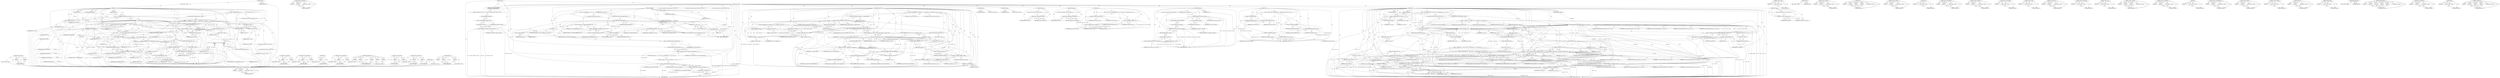 digraph "UnserializeString" {
vulnerable_125 [label=<(METHOD,&lt;operator&gt;.equals)>];
vulnerable_126 [label=<(PARAM,p1)>];
vulnerable_127 [label=<(PARAM,p2)>];
vulnerable_128 [label=<(BLOCK,&lt;empty&gt;,&lt;empty&gt;)>];
vulnerable_129 [label=<(METHOD_RETURN,ANY)>];
vulnerable_6 [label=<(METHOD,&lt;global&gt;)<SUB>1</SUB>>];
vulnerable_7 [label=<(BLOCK,&lt;empty&gt;,&lt;empty&gt;)<SUB>1</SUB>>];
vulnerable_8 [label=<(METHOD,Parse)<SUB>1</SUB>>];
vulnerable_9 [label=<(PARAM,IMkvReader* pReader)<SUB>2</SUB>>];
vulnerable_10 [label=<(PARAM,long long pos)<SUB>3</SUB>>];
vulnerable_11 [label=<(PARAM,long long size)<SUB>4</SUB>>];
vulnerable_12 [label=<(BLOCK,{
    const long long stop = pos + size;
 
    ...,{
    const long long stop = pos + size;
 
    ...)<SUB>5</SUB>>];
vulnerable_13 [label="<(LOCAL,const long long stop: long long)<SUB>6</SUB>>"];
vulnerable_14 [label=<(&lt;operator&gt;.assignment,stop = pos + size)<SUB>6</SUB>>];
vulnerable_15 [label=<(IDENTIFIER,stop,stop = pos + size)<SUB>6</SUB>>];
vulnerable_16 [label=<(&lt;operator&gt;.addition,pos + size)<SUB>6</SUB>>];
vulnerable_17 [label=<(IDENTIFIER,pos,pos + size)<SUB>6</SUB>>];
vulnerable_18 [label=<(IDENTIFIER,size,pos + size)<SUB>6</SUB>>];
vulnerable_19 [label=<(CONTROL_STRUCTURE,WHILE,while (pos &lt; stop))<SUB>8</SUB>>];
vulnerable_20 [label=<(&lt;operator&gt;.lessThan,pos &lt; stop)<SUB>8</SUB>>];
vulnerable_21 [label=<(IDENTIFIER,pos,pos &lt; stop)<SUB>8</SUB>>];
vulnerable_22 [label=<(IDENTIFIER,stop,pos &lt; stop)<SUB>8</SUB>>];
vulnerable_23 [label=<(BLOCK,{
        long long id, size;
 
        long st...,{
        long long id, size;
 
        long st...)<SUB>9</SUB>>];
vulnerable_24 [label="<(LOCAL,long long id: long long)<SUB>10</SUB>>"];
vulnerable_25 [label="<(LOCAL,long long size: long long)<SUB>10</SUB>>"];
vulnerable_26 [label="<(LOCAL,long status: long)<SUB>12</SUB>>"];
vulnerable_27 [label=<(&lt;operator&gt;.assignment,status = ParseElementHeader(
                  ...)<SUB>12</SUB>>];
vulnerable_28 [label=<(IDENTIFIER,status,status = ParseElementHeader(
                  ...)<SUB>12</SUB>>];
vulnerable_29 [label=<(ParseElementHeader,ParseElementHeader(
                        pRe...)<SUB>12</SUB>>];
vulnerable_30 [label=<(IDENTIFIER,pReader,ParseElementHeader(
                        pRe...)<SUB>13</SUB>>];
vulnerable_31 [label=<(IDENTIFIER,pos,ParseElementHeader(
                        pRe...)<SUB>14</SUB>>];
vulnerable_32 [label=<(IDENTIFIER,stop,ParseElementHeader(
                        pRe...)<SUB>15</SUB>>];
vulnerable_33 [label=<(IDENTIFIER,id,ParseElementHeader(
                        pRe...)<SUB>16</SUB>>];
vulnerable_34 [label=<(IDENTIFIER,size,ParseElementHeader(
                        pRe...)<SUB>17</SUB>>];
vulnerable_35 [label=<(CONTROL_STRUCTURE,IF,if (status &lt; 0))<SUB>19</SUB>>];
vulnerable_36 [label=<(&lt;operator&gt;.lessThan,status &lt; 0)<SUB>19</SUB>>];
vulnerable_37 [label=<(IDENTIFIER,status,status &lt; 0)<SUB>19</SUB>>];
vulnerable_38 [label=<(LITERAL,0,status &lt; 0)<SUB>19</SUB>>];
vulnerable_39 [label=<(BLOCK,&lt;empty&gt;,&lt;empty&gt;)<SUB>20</SUB>>];
vulnerable_40 [label=<(RETURN,return status;,return status;)<SUB>20</SUB>>];
vulnerable_41 [label=<(IDENTIFIER,status,return status;)<SUB>20</SUB>>];
vulnerable_42 [label=<(CONTROL_STRUCTURE,IF,if (size == 0))<SUB>22</SUB>>];
vulnerable_43 [label=<(&lt;operator&gt;.equals,size == 0)<SUB>22</SUB>>];
vulnerable_44 [label=<(IDENTIFIER,size,size == 0)<SUB>22</SUB>>];
vulnerable_45 [label=<(LITERAL,0,size == 0)<SUB>22</SUB>>];
vulnerable_46 [label=<(BLOCK,&lt;empty&gt;,&lt;empty&gt;)<SUB>23</SUB>>];
vulnerable_47 [label=<(CONTROL_STRUCTURE,CONTINUE,continue;)<SUB>23</SUB>>];
vulnerable_48 [label=<(CONTROL_STRUCTURE,IF,if (id == 0x36))<SUB>25</SUB>>];
vulnerable_49 [label=<(&lt;operator&gt;.equals,id == 0x36)<SUB>25</SUB>>];
vulnerable_50 [label=<(IDENTIFIER,id,id == 0x36)<SUB>25</SUB>>];
vulnerable_51 [label=<(LITERAL,0x36,id == 0x36)<SUB>25</SUB>>];
vulnerable_52 [label=<(BLOCK,{
            status = ParseAtom(pReader, pos, ...,{
            status = ParseAtom(pReader, pos, ...)<SUB>26</SUB>>];
vulnerable_53 [label=<(&lt;operator&gt;.assignment,status = ParseAtom(pReader, pos, size))<SUB>27</SUB>>];
vulnerable_54 [label=<(IDENTIFIER,status,status = ParseAtom(pReader, pos, size))<SUB>27</SUB>>];
vulnerable_55 [label=<(ParseAtom,ParseAtom(pReader, pos, size))<SUB>27</SUB>>];
vulnerable_56 [label=<(IDENTIFIER,pReader,ParseAtom(pReader, pos, size))<SUB>27</SUB>>];
vulnerable_57 [label=<(IDENTIFIER,pos,ParseAtom(pReader, pos, size))<SUB>27</SUB>>];
vulnerable_58 [label=<(IDENTIFIER,size,ParseAtom(pReader, pos, size))<SUB>27</SUB>>];
vulnerable_59 [label=<(CONTROL_STRUCTURE,IF,if (status &lt; 0))<SUB>29</SUB>>];
vulnerable_60 [label=<(&lt;operator&gt;.lessThan,status &lt; 0)<SUB>29</SUB>>];
vulnerable_61 [label=<(IDENTIFIER,status,status &lt; 0)<SUB>29</SUB>>];
vulnerable_62 [label=<(LITERAL,0,status &lt; 0)<SUB>29</SUB>>];
vulnerable_63 [label=<(BLOCK,&lt;empty&gt;,&lt;empty&gt;)<SUB>30</SUB>>];
vulnerable_64 [label=<(RETURN,return status;,return status;)<SUB>30</SUB>>];
vulnerable_65 [label=<(IDENTIFIER,status,return status;)<SUB>30</SUB>>];
vulnerable_66 [label=<(&lt;operator&gt;.assignmentPlus,pos += size)<SUB>33</SUB>>];
vulnerable_67 [label=<(IDENTIFIER,pos,pos += size)<SUB>33</SUB>>];
vulnerable_68 [label=<(IDENTIFIER,size,pos += size)<SUB>33</SUB>>];
vulnerable_69 [label=<(assert,assert(pos &lt;= stop))<SUB>34</SUB>>];
vulnerable_70 [label=<(&lt;operator&gt;.lessEqualsThan,pos &lt;= stop)<SUB>34</SUB>>];
vulnerable_71 [label=<(IDENTIFIER,pos,pos &lt;= stop)<SUB>34</SUB>>];
vulnerable_72 [label=<(IDENTIFIER,stop,pos &lt;= stop)<SUB>34</SUB>>];
vulnerable_73 [label=<(assert,assert(pos == stop))<SUB>37</SUB>>];
vulnerable_74 [label=<(&lt;operator&gt;.equals,pos == stop)<SUB>37</SUB>>];
vulnerable_75 [label=<(IDENTIFIER,pos,pos == stop)<SUB>37</SUB>>];
vulnerable_76 [label=<(IDENTIFIER,stop,pos == stop)<SUB>37</SUB>>];
vulnerable_77 [label=<(RETURN,return 0;,return 0;)<SUB>38</SUB>>];
vulnerable_78 [label=<(LITERAL,0,return 0;)<SUB>38</SUB>>];
vulnerable_79 [label=<(METHOD_RETURN,long)<SUB>1</SUB>>];
vulnerable_81 [label=<(METHOD_RETURN,ANY)<SUB>1</SUB>>];
vulnerable_107 [label=<(METHOD,&lt;operator&gt;.addition)>];
vulnerable_108 [label=<(PARAM,p1)>];
vulnerable_109 [label=<(PARAM,p2)>];
vulnerable_110 [label=<(BLOCK,&lt;empty&gt;,&lt;empty&gt;)>];
vulnerable_111 [label=<(METHOD_RETURN,ANY)>];
vulnerable_145 [label=<(METHOD,&lt;operator&gt;.lessEqualsThan)>];
vulnerable_146 [label=<(PARAM,p1)>];
vulnerable_147 [label=<(PARAM,p2)>];
vulnerable_148 [label=<(BLOCK,&lt;empty&gt;,&lt;empty&gt;)>];
vulnerable_149 [label=<(METHOD_RETURN,ANY)>];
vulnerable_141 [label=<(METHOD,assert)>];
vulnerable_142 [label=<(PARAM,p1)>];
vulnerable_143 [label=<(BLOCK,&lt;empty&gt;,&lt;empty&gt;)>];
vulnerable_144 [label=<(METHOD_RETURN,ANY)>];
vulnerable_136 [label=<(METHOD,&lt;operator&gt;.assignmentPlus)>];
vulnerable_137 [label=<(PARAM,p1)>];
vulnerable_138 [label=<(PARAM,p2)>];
vulnerable_139 [label=<(BLOCK,&lt;empty&gt;,&lt;empty&gt;)>];
vulnerable_140 [label=<(METHOD_RETURN,ANY)>];
vulnerable_117 [label=<(METHOD,ParseElementHeader)>];
vulnerable_118 [label=<(PARAM,p1)>];
vulnerable_119 [label=<(PARAM,p2)>];
vulnerable_120 [label=<(PARAM,p3)>];
vulnerable_121 [label=<(PARAM,p4)>];
vulnerable_122 [label=<(PARAM,p5)>];
vulnerable_123 [label=<(BLOCK,&lt;empty&gt;,&lt;empty&gt;)>];
vulnerable_124 [label=<(METHOD_RETURN,ANY)>];
vulnerable_112 [label=<(METHOD,&lt;operator&gt;.lessThan)>];
vulnerable_113 [label=<(PARAM,p1)>];
vulnerable_114 [label=<(PARAM,p2)>];
vulnerable_115 [label=<(BLOCK,&lt;empty&gt;,&lt;empty&gt;)>];
vulnerable_116 [label=<(METHOD_RETURN,ANY)>];
vulnerable_102 [label=<(METHOD,&lt;operator&gt;.assignment)>];
vulnerable_103 [label=<(PARAM,p1)>];
vulnerable_104 [label=<(PARAM,p2)>];
vulnerable_105 [label=<(BLOCK,&lt;empty&gt;,&lt;empty&gt;)>];
vulnerable_106 [label=<(METHOD_RETURN,ANY)>];
vulnerable_96 [label=<(METHOD,&lt;global&gt;)<SUB>1</SUB>>];
vulnerable_97 [label=<(BLOCK,&lt;empty&gt;,&lt;empty&gt;)>];
vulnerable_98 [label=<(METHOD_RETURN,ANY)>];
vulnerable_130 [label=<(METHOD,ParseAtom)>];
vulnerable_131 [label=<(PARAM,p1)>];
vulnerable_132 [label=<(PARAM,p2)>];
vulnerable_133 [label=<(PARAM,p3)>];
vulnerable_134 [label=<(BLOCK,&lt;empty&gt;,&lt;empty&gt;)>];
vulnerable_135 [label=<(METHOD_RETURN,ANY)>];
fixed_386 [label=<(METHOD,&lt;operator&gt;.indirectIndexAccess)>];
fixed_387 [label=<(PARAM,p1)>];
fixed_388 [label=<(PARAM,p2)>];
fixed_389 [label=<(BLOCK,&lt;empty&gt;,&lt;empty&gt;)>];
fixed_390 [label=<(METHOD_RETURN,ANY)>];
fixed_370 [label=<(METHOD,&lt;operator&gt;.multiplication)>];
fixed_371 [label=<(PARAM,p1)>];
fixed_372 [label=<(PARAM,p2)>];
fixed_373 [label=<(BLOCK,&lt;empty&gt;,&lt;empty&gt;)>];
fixed_374 [label=<(METHOD_RETURN,ANY)>];
fixed_153 [label=<(METHOD,GetCountry)<SUB>66</SUB>>];
fixed_154 [label=<(BLOCK,{ return m_country; },{ return m_country; })<SUB>66</SUB>>];
fixed_155 [label=<(RETURN,return m_country;,return m_country;)<SUB>66</SUB>>];
fixed_156 [label=<(IDENTIFIER,m_country,return m_country;)<SUB>66</SUB>>];
fixed_157 [label=<(METHOD_RETURN,const char*)<SUB>66</SUB>>];
fixed_445 [label=<(METHOD,&lt;operator&gt;.delete)>];
fixed_446 [label=<(PARAM,p1)>];
fixed_447 [label=<(BLOCK,&lt;empty&gt;,&lt;empty&gt;)>];
fixed_448 [label=<(METHOD_RETURN,ANY)>];
fixed_346 [label=<(METHOD,&lt;global&gt;)<SUB>1</SUB>>];
fixed_347 [label=<(BLOCK,&lt;empty&gt;,&lt;empty&gt;)>];
fixed_348 [label=<(METHOD_RETURN,ANY)>];
fixed_431 [label=<(METHOD,&lt;operator&gt;.lessThan)>];
fixed_432 [label=<(PARAM,p1)>];
fixed_433 [label=<(PARAM,p2)>];
fixed_434 [label=<(BLOCK,&lt;empty&gt;,&lt;empty&gt;)>];
fixed_435 [label=<(METHOD_RETURN,ANY)>];
fixed_6 [label=<(METHOD,&lt;global&gt;)<SUB>1</SUB>>];
fixed_7 [label=<(BLOCK,&lt;empty&gt;,&lt;empty&gt;)<SUB>1</SUB>>];
fixed_8 [label="<(UNKNOWN,long Chapters::Edition::Parse(
  Segment* const...,long Chapters::Edition::Parse(
  Segment* const...)<SUB>1</SUB>>"];
fixed_9 [label=<(UNKNOWN,if (pSegment == NULL)  // weird
    return -1;,if (pSegment == NULL)  // weird
    return -1;)<SUB>4</SUB>>];
fixed_10 [label="<(LOCAL,const SegmentInfo* pInfo: SegmentInfo*)<SUB>7</SUB>>"];
fixed_11 [label=<(&lt;operator&gt;.assignment,* const pInfo = pSegment-&gt;GetInfo())<SUB>7</SUB>>];
fixed_12 [label=<(IDENTIFIER,pInfo,* const pInfo = pSegment-&gt;GetInfo())<SUB>7</SUB>>];
fixed_13 [label=<(GetInfo,pSegment-&gt;GetInfo())<SUB>7</SUB>>];
fixed_14 [label=<(&lt;operator&gt;.indirectFieldAccess,pSegment-&gt;GetInfo)<SUB>7</SUB>>];
fixed_15 [label=<(IDENTIFIER,pSegment,pSegment-&gt;GetInfo())<SUB>7</SUB>>];
fixed_16 [label=<(FIELD_IDENTIFIER,GetInfo,GetInfo)<SUB>7</SUB>>];
fixed_17 [label=<(UNKNOWN,if (pInfo == NULL)
    return -1;,if (pInfo == NULL)
    return -1;)<SUB>9</SUB>>];
fixed_18 [label="<(LOCAL,const long long timecode_scale: long long)<SUB>12</SUB>>"];
fixed_19 [label=<(&lt;operator&gt;.assignment,timecode_scale = pInfo-&gt;GetTimeCodeScale())<SUB>12</SUB>>];
fixed_20 [label=<(IDENTIFIER,timecode_scale,timecode_scale = pInfo-&gt;GetTimeCodeScale())<SUB>12</SUB>>];
fixed_21 [label=<(GetTimeCodeScale,pInfo-&gt;GetTimeCodeScale())<SUB>12</SUB>>];
fixed_22 [label=<(&lt;operator&gt;.indirectFieldAccess,pInfo-&gt;GetTimeCodeScale)<SUB>12</SUB>>];
fixed_23 [label=<(IDENTIFIER,pInfo,pInfo-&gt;GetTimeCodeScale())<SUB>12</SUB>>];
fixed_24 [label=<(FIELD_IDENTIFIER,GetTimeCodeScale,GetTimeCodeScale)<SUB>12</SUB>>];
fixed_25 [label=<(UNKNOWN,if (timecode_scale &lt; 1)  // weird
    return -1;,if (timecode_scale &lt; 1)  // weird
    return -1;)<SUB>14</SUB>>];
fixed_26 [label=<(UNKNOWN,if (timecode &lt; 0)
    return -1;,if (timecode &lt; 0)
    return -1;)<SUB>17</SUB>>];
fixed_27 [label="<(LOCAL,const long long result: long long)<SUB>20</SUB>>"];
fixed_28 [label=<(&lt;operator&gt;.assignment,result = timecode_scale * timecode)<SUB>20</SUB>>];
fixed_29 [label=<(IDENTIFIER,result,result = timecode_scale * timecode)<SUB>20</SUB>>];
fixed_30 [label=<(&lt;operator&gt;.multiplication,timecode_scale * timecode)<SUB>20</SUB>>];
fixed_31 [label=<(IDENTIFIER,timecode_scale,timecode_scale * timecode)<SUB>20</SUB>>];
fixed_32 [label=<(IDENTIFIER,timecode,timecode_scale * timecode)<SUB>20</SUB>>];
fixed_33 [label=<(UNKNOWN,return result;,return result;)<SUB>22</SUB>>];
fixed_34 [label=<(UNKNOWN,},})<SUB>23</SUB>>];
fixed_35 [label=<(METHOD,ParseDisplay)<SUB>25</SUB>>];
fixed_36 [label=<(PARAM,IMkvReader* pReader)<SUB>25</SUB>>];
fixed_37 [label=<(PARAM,long long pos)<SUB>25</SUB>>];
fixed_38 [label=<(PARAM,long long size)<SUB>26</SUB>>];
fixed_39 [label=<(BLOCK,{
  if (!ExpandDisplaysArray())
    return -1;
...,{
  if (!ExpandDisplaysArray())
    return -1;
...)<SUB>26</SUB>>];
fixed_40 [label=<(CONTROL_STRUCTURE,IF,if (!ExpandDisplaysArray()))<SUB>27</SUB>>];
fixed_41 [label=<(&lt;operator&gt;.logicalNot,!ExpandDisplaysArray())<SUB>27</SUB>>];
fixed_42 [label=<(ExpandDisplaysArray,ExpandDisplaysArray())<SUB>27</SUB>>];
fixed_43 [label=<(BLOCK,&lt;empty&gt;,&lt;empty&gt;)<SUB>28</SUB>>];
fixed_44 [label=<(RETURN,return -1;,return -1;)<SUB>28</SUB>>];
fixed_45 [label=<(&lt;operator&gt;.minus,-1)<SUB>28</SUB>>];
fixed_46 [label=<(LITERAL,1,-1)<SUB>28</SUB>>];
fixed_47 [label="<(LOCAL,Display d: Display)<SUB>30</SUB>>"];
fixed_48 [label=<(&lt;operator&gt;.assignment,&amp; d = m_displays[m_displays_count++])<SUB>30</SUB>>];
fixed_49 [label=<(IDENTIFIER,d,&amp; d = m_displays[m_displays_count++])<SUB>30</SUB>>];
fixed_50 [label=<(&lt;operator&gt;.indirectIndexAccess,m_displays[m_displays_count++])<SUB>30</SUB>>];
fixed_51 [label=<(IDENTIFIER,m_displays,&amp; d = m_displays[m_displays_count++])<SUB>30</SUB>>];
fixed_52 [label=<(&lt;operator&gt;.postIncrement,m_displays_count++)<SUB>30</SUB>>];
fixed_53 [label=<(IDENTIFIER,m_displays_count,m_displays_count++)<SUB>30</SUB>>];
fixed_54 [label=<(Init,d.Init())<SUB>31</SUB>>];
fixed_55 [label=<(&lt;operator&gt;.fieldAccess,d.Init)<SUB>31</SUB>>];
fixed_56 [label=<(IDENTIFIER,d,d.Init())<SUB>31</SUB>>];
fixed_57 [label=<(FIELD_IDENTIFIER,Init,Init)<SUB>31</SUB>>];
fixed_58 [label=<(RETURN,return d.Parse(pReader, pos, size);,return d.Parse(pReader, pos, size);)<SUB>33</SUB>>];
fixed_59 [label=<(Parse,d.Parse(pReader, pos, size))<SUB>33</SUB>>];
fixed_60 [label=<(&lt;operator&gt;.fieldAccess,d.Parse)<SUB>33</SUB>>];
fixed_61 [label=<(IDENTIFIER,d,d.Parse(pReader, pos, size))<SUB>33</SUB>>];
fixed_62 [label=<(FIELD_IDENTIFIER,Parse,Parse)<SUB>33</SUB>>];
fixed_63 [label=<(IDENTIFIER,pReader,d.Parse(pReader, pos, size))<SUB>33</SUB>>];
fixed_64 [label=<(IDENTIFIER,pos,d.Parse(pReader, pos, size))<SUB>33</SUB>>];
fixed_65 [label=<(IDENTIFIER,size,d.Parse(pReader, pos, size))<SUB>33</SUB>>];
fixed_66 [label=<(METHOD_RETURN,long)<SUB>25</SUB>>];
fixed_68 [label=<(METHOD,ExpandDisplaysArray)<SUB>36</SUB>>];
fixed_69 [label=<(BLOCK,{
  if (m_displays_size &gt; m_displays_count)
   ...,{
  if (m_displays_size &gt; m_displays_count)
   ...)<SUB>36</SUB>>];
fixed_70 [label=<(CONTROL_STRUCTURE,IF,if (m_displays_size &gt; m_displays_count))<SUB>37</SUB>>];
fixed_71 [label=<(&lt;operator&gt;.greaterThan,m_displays_size &gt; m_displays_count)<SUB>37</SUB>>];
fixed_72 [label=<(IDENTIFIER,m_displays_size,m_displays_size &gt; m_displays_count)<SUB>37</SUB>>];
fixed_73 [label=<(IDENTIFIER,m_displays_count,m_displays_size &gt; m_displays_count)<SUB>37</SUB>>];
fixed_74 [label=<(BLOCK,&lt;empty&gt;,&lt;empty&gt;)<SUB>38</SUB>>];
fixed_75 [label=<(RETURN,return true;,return true;)<SUB>38</SUB>>];
fixed_76 [label=<(LITERAL,true,return true;)<SUB>38</SUB>>];
fixed_77 [label="<(LOCAL,const int size: int)<SUB>40</SUB>>"];
fixed_78 [label="<(&lt;operator&gt;.assignment,size = (m_displays_size == 0) ? 1 : 2 * m_displ...)<SUB>40</SUB>>"];
fixed_79 [label="<(IDENTIFIER,size,size = (m_displays_size == 0) ? 1 : 2 * m_displ...)<SUB>40</SUB>>"];
fixed_80 [label="<(&lt;operator&gt;.conditional,(m_displays_size == 0) ? 1 : 2 * m_displays_size)<SUB>40</SUB>>"];
fixed_81 [label=<(&lt;operator&gt;.equals,m_displays_size == 0)<SUB>40</SUB>>];
fixed_82 [label=<(IDENTIFIER,m_displays_size,m_displays_size == 0)<SUB>40</SUB>>];
fixed_83 [label=<(LITERAL,0,m_displays_size == 0)<SUB>40</SUB>>];
fixed_84 [label="<(LITERAL,1,(m_displays_size == 0) ? 1 : 2 * m_displays_size)<SUB>40</SUB>>"];
fixed_85 [label=<(&lt;operator&gt;.multiplication,2 * m_displays_size)<SUB>40</SUB>>];
fixed_86 [label=<(LITERAL,2,2 * m_displays_size)<SUB>40</SUB>>];
fixed_87 [label=<(IDENTIFIER,m_displays_size,2 * m_displays_size)<SUB>40</SUB>>];
fixed_88 [label="<(LOCAL,Display* displays: Display*)<SUB>42</SUB>>"];
fixed_89 [label="<(&lt;operator&gt;.assignment,* const displays = new (std::nothrow) Display[s...)<SUB>42</SUB>>"];
fixed_90 [label="<(IDENTIFIER,displays,* const displays = new (std::nothrow) Display[s...)<SUB>42</SUB>>"];
fixed_91 [label="<(&lt;operator&gt;.new,new (std::nothrow) Display[size])<SUB>42</SUB>>"];
fixed_92 [label="<(IDENTIFIER,Display,new (std::nothrow) Display[size])<SUB>42</SUB>>"];
fixed_93 [label=<(CONTROL_STRUCTURE,IF,if (displays == NULL))<SUB>44</SUB>>];
fixed_94 [label=<(&lt;operator&gt;.equals,displays == NULL)<SUB>44</SUB>>];
fixed_95 [label=<(IDENTIFIER,displays,displays == NULL)<SUB>44</SUB>>];
fixed_96 [label=<(IDENTIFIER,NULL,displays == NULL)<SUB>44</SUB>>];
fixed_97 [label=<(BLOCK,&lt;empty&gt;,&lt;empty&gt;)<SUB>45</SUB>>];
fixed_98 [label=<(RETURN,return false;,return false;)<SUB>45</SUB>>];
fixed_99 [label=<(LITERAL,false,return false;)<SUB>45</SUB>>];
fixed_100 [label=<(CONTROL_STRUCTURE,FOR,for (int idx = 0;idx &lt; m_displays_count;++idx))<SUB>47</SUB>>];
fixed_101 [label=<(BLOCK,&lt;empty&gt;,&lt;empty&gt;)<SUB>47</SUB>>];
fixed_102 [label="<(LOCAL,int idx: int)<SUB>47</SUB>>"];
fixed_103 [label=<(&lt;operator&gt;.assignment,idx = 0)<SUB>47</SUB>>];
fixed_104 [label=<(IDENTIFIER,idx,idx = 0)<SUB>47</SUB>>];
fixed_105 [label=<(LITERAL,0,idx = 0)<SUB>47</SUB>>];
fixed_106 [label=<(&lt;operator&gt;.lessThan,idx &lt; m_displays_count)<SUB>47</SUB>>];
fixed_107 [label=<(IDENTIFIER,idx,idx &lt; m_displays_count)<SUB>47</SUB>>];
fixed_108 [label=<(IDENTIFIER,m_displays_count,idx &lt; m_displays_count)<SUB>47</SUB>>];
fixed_109 [label=<(&lt;operator&gt;.preIncrement,++idx)<SUB>47</SUB>>];
fixed_110 [label=<(IDENTIFIER,idx,++idx)<SUB>47</SUB>>];
fixed_111 [label=<(BLOCK,{
    m_displays[idx].ShallowCopy(displays[idx]...,{
    m_displays[idx].ShallowCopy(displays[idx]...)<SUB>47</SUB>>];
fixed_112 [label=<(ShallowCopy,m_displays[idx].ShallowCopy(displays[idx]))<SUB>48</SUB>>];
fixed_113 [label=<(&lt;operator&gt;.fieldAccess,m_displays[idx].ShallowCopy)<SUB>48</SUB>>];
fixed_114 [label=<(&lt;operator&gt;.indirectIndexAccess,m_displays[idx])<SUB>48</SUB>>];
fixed_115 [label=<(IDENTIFIER,m_displays,m_displays[idx].ShallowCopy(displays[idx]))<SUB>48</SUB>>];
fixed_116 [label=<(IDENTIFIER,idx,m_displays[idx].ShallowCopy(displays[idx]))<SUB>48</SUB>>];
fixed_117 [label=<(FIELD_IDENTIFIER,ShallowCopy,ShallowCopy)<SUB>48</SUB>>];
fixed_118 [label=<(&lt;operator&gt;.indirectIndexAccess,displays[idx])<SUB>48</SUB>>];
fixed_119 [label=<(IDENTIFIER,displays,m_displays[idx].ShallowCopy(displays[idx]))<SUB>48</SUB>>];
fixed_120 [label=<(IDENTIFIER,idx,m_displays[idx].ShallowCopy(displays[idx]))<SUB>48</SUB>>];
fixed_121 [label=<(&lt;operator&gt;.delete,delete[] m_displays)<SUB>51</SUB>>];
fixed_122 [label=<(IDENTIFIER,m_displays,delete[] m_displays)<SUB>51</SUB>>];
fixed_123 [label=<(&lt;operator&gt;.assignment,m_displays = displays)<SUB>52</SUB>>];
fixed_124 [label=<(IDENTIFIER,m_displays,m_displays = displays)<SUB>52</SUB>>];
fixed_125 [label=<(IDENTIFIER,displays,m_displays = displays)<SUB>52</SUB>>];
fixed_126 [label=<(&lt;operator&gt;.assignment,m_displays_size = size)<SUB>54</SUB>>];
fixed_127 [label=<(IDENTIFIER,m_displays_size,m_displays_size = size)<SUB>54</SUB>>];
fixed_128 [label=<(IDENTIFIER,size,m_displays_size = size)<SUB>54</SUB>>];
fixed_129 [label=<(RETURN,return true;,return true;)<SUB>55</SUB>>];
fixed_130 [label=<(LITERAL,true,return true;)<SUB>55</SUB>>];
fixed_131 [label=<(METHOD_RETURN,bool)<SUB>36</SUB>>];
fixed_133 [label=<(METHOD,Display)<SUB>58</SUB>>];
fixed_134 [label=<(BLOCK,&lt;empty&gt;,&lt;empty&gt;)<SUB>58</SUB>>];
fixed_135 [label=<(METHOD_RETURN,ANY)<SUB>58</SUB>>];
fixed_137 [label=<(METHOD,~Display)<SUB>60</SUB>>];
fixed_138 [label=<(BLOCK,&lt;empty&gt;,&lt;empty&gt;)<SUB>60</SUB>>];
fixed_139 [label=<(METHOD_RETURN,ANY)<SUB>60</SUB>>];
fixed_141 [label=<(METHOD,GetString)<SUB>62</SUB>>];
fixed_142 [label=<(BLOCK,{ return m_string; },{ return m_string; })<SUB>62</SUB>>];
fixed_143 [label=<(RETURN,return m_string;,return m_string;)<SUB>62</SUB>>];
fixed_144 [label=<(IDENTIFIER,m_string,return m_string;)<SUB>62</SUB>>];
fixed_145 [label=<(METHOD_RETURN,const char*)<SUB>62</SUB>>];
fixed_147 [label=<(METHOD,GetLanguage)<SUB>64</SUB>>];
fixed_148 [label=<(BLOCK,{ return m_language; },{ return m_language; })<SUB>64</SUB>>];
fixed_149 [label=<(RETURN,return m_language;,return m_language;)<SUB>64</SUB>>];
fixed_150 [label=<(IDENTIFIER,m_language,return m_language;)<SUB>64</SUB>>];
fixed_151 [label=<(METHOD_RETURN,const char*)<SUB>64</SUB>>];
fixed_159 [label=<(METHOD,Init)<SUB>68</SUB>>];
fixed_160 [label=<(BLOCK,{
  m_string = NULL;
  m_language = NULL;
  m_c...,{
  m_string = NULL;
  m_language = NULL;
  m_c...)<SUB>68</SUB>>];
fixed_161 [label=<(&lt;operator&gt;.assignment,m_string = NULL)<SUB>69</SUB>>];
fixed_162 [label=<(IDENTIFIER,m_string,m_string = NULL)<SUB>69</SUB>>];
fixed_163 [label=<(IDENTIFIER,NULL,m_string = NULL)<SUB>69</SUB>>];
fixed_164 [label=<(&lt;operator&gt;.assignment,m_language = NULL)<SUB>70</SUB>>];
fixed_165 [label=<(IDENTIFIER,m_language,m_language = NULL)<SUB>70</SUB>>];
fixed_166 [label=<(IDENTIFIER,NULL,m_language = NULL)<SUB>70</SUB>>];
fixed_167 [label=<(&lt;operator&gt;.assignment,m_country = NULL)<SUB>71</SUB>>];
fixed_168 [label=<(IDENTIFIER,m_country,m_country = NULL)<SUB>71</SUB>>];
fixed_169 [label=<(IDENTIFIER,NULL,m_country = NULL)<SUB>71</SUB>>];
fixed_170 [label=<(METHOD_RETURN,void)<SUB>68</SUB>>];
fixed_172 [label=<(METHOD,ShallowCopy)<SUB>74</SUB>>];
fixed_173 [label=<(PARAM,Display&amp; rhs)<SUB>74</SUB>>];
fixed_174 [label=<(BLOCK,{
  rhs.m_string = m_string;
  rhs.m_language =...,{
  rhs.m_string = m_string;
  rhs.m_language =...)<SUB>74</SUB>>];
fixed_175 [label=<(&lt;operator&gt;.assignment,rhs.m_string = m_string)<SUB>75</SUB>>];
fixed_176 [label=<(&lt;operator&gt;.fieldAccess,rhs.m_string)<SUB>75</SUB>>];
fixed_177 [label=<(IDENTIFIER,rhs,rhs.m_string = m_string)<SUB>75</SUB>>];
fixed_178 [label=<(FIELD_IDENTIFIER,m_string,m_string)<SUB>75</SUB>>];
fixed_179 [label=<(IDENTIFIER,m_string,rhs.m_string = m_string)<SUB>75</SUB>>];
fixed_180 [label=<(&lt;operator&gt;.assignment,rhs.m_language = m_language)<SUB>76</SUB>>];
fixed_181 [label=<(&lt;operator&gt;.fieldAccess,rhs.m_language)<SUB>76</SUB>>];
fixed_182 [label=<(IDENTIFIER,rhs,rhs.m_language = m_language)<SUB>76</SUB>>];
fixed_183 [label=<(FIELD_IDENTIFIER,m_language,m_language)<SUB>76</SUB>>];
fixed_184 [label=<(IDENTIFIER,m_language,rhs.m_language = m_language)<SUB>76</SUB>>];
fixed_185 [label=<(&lt;operator&gt;.assignment,rhs.m_country = m_country)<SUB>77</SUB>>];
fixed_186 [label=<(&lt;operator&gt;.fieldAccess,rhs.m_country)<SUB>77</SUB>>];
fixed_187 [label=<(IDENTIFIER,rhs,rhs.m_country = m_country)<SUB>77</SUB>>];
fixed_188 [label=<(FIELD_IDENTIFIER,m_country,m_country)<SUB>77</SUB>>];
fixed_189 [label=<(IDENTIFIER,m_country,rhs.m_country = m_country)<SUB>77</SUB>>];
fixed_190 [label=<(METHOD_RETURN,void)<SUB>74</SUB>>];
fixed_192 [label=<(METHOD,Clear)<SUB>80</SUB>>];
fixed_193 [label=<(BLOCK,{
  delete[] m_string;
  m_string = NULL;

  de...,{
  delete[] m_string;
  m_string = NULL;

  de...)<SUB>80</SUB>>];
fixed_194 [label=<(&lt;operator&gt;.delete,delete[] m_string)<SUB>81</SUB>>];
fixed_195 [label=<(IDENTIFIER,m_string,delete[] m_string)<SUB>81</SUB>>];
fixed_196 [label=<(&lt;operator&gt;.assignment,m_string = NULL)<SUB>82</SUB>>];
fixed_197 [label=<(IDENTIFIER,m_string,m_string = NULL)<SUB>82</SUB>>];
fixed_198 [label=<(IDENTIFIER,NULL,m_string = NULL)<SUB>82</SUB>>];
fixed_199 [label=<(&lt;operator&gt;.delete,delete[] m_language)<SUB>84</SUB>>];
fixed_200 [label=<(IDENTIFIER,m_language,delete[] m_language)<SUB>84</SUB>>];
fixed_201 [label=<(&lt;operator&gt;.assignment,m_language = NULL)<SUB>85</SUB>>];
fixed_202 [label=<(IDENTIFIER,m_language,m_language = NULL)<SUB>85</SUB>>];
fixed_203 [label=<(IDENTIFIER,NULL,m_language = NULL)<SUB>85</SUB>>];
fixed_204 [label=<(&lt;operator&gt;.delete,delete[] m_country)<SUB>87</SUB>>];
fixed_205 [label=<(IDENTIFIER,m_country,delete[] m_country)<SUB>87</SUB>>];
fixed_206 [label=<(&lt;operator&gt;.assignment,m_country = NULL)<SUB>88</SUB>>];
fixed_207 [label=<(IDENTIFIER,m_country,m_country = NULL)<SUB>88</SUB>>];
fixed_208 [label=<(IDENTIFIER,NULL,m_country = NULL)<SUB>88</SUB>>];
fixed_209 [label=<(METHOD_RETURN,void)<SUB>80</SUB>>];
fixed_211 [label=<(METHOD,Parse)<SUB>91</SUB>>];
fixed_212 [label=<(PARAM,IMkvReader* pReader)<SUB>91</SUB>>];
fixed_213 [label=<(PARAM,long long pos)<SUB>91</SUB>>];
fixed_214 [label=<(PARAM,long long size)<SUB>92</SUB>>];
fixed_215 [label=<(BLOCK,{
  const long long stop = pos + size;

  while...,{
  const long long stop = pos + size;

  while...)<SUB>92</SUB>>];
fixed_216 [label="<(LOCAL,const long long stop: long long)<SUB>93</SUB>>"];
fixed_217 [label=<(&lt;operator&gt;.assignment,stop = pos + size)<SUB>93</SUB>>];
fixed_218 [label=<(IDENTIFIER,stop,stop = pos + size)<SUB>93</SUB>>];
fixed_219 [label=<(&lt;operator&gt;.addition,pos + size)<SUB>93</SUB>>];
fixed_220 [label=<(IDENTIFIER,pos,pos + size)<SUB>93</SUB>>];
fixed_221 [label=<(IDENTIFIER,size,pos + size)<SUB>93</SUB>>];
fixed_222 [label=<(CONTROL_STRUCTURE,WHILE,while (pos &lt; stop))<SUB>95</SUB>>];
fixed_223 [label=<(&lt;operator&gt;.lessThan,pos &lt; stop)<SUB>95</SUB>>];
fixed_224 [label=<(IDENTIFIER,pos,pos &lt; stop)<SUB>95</SUB>>];
fixed_225 [label=<(IDENTIFIER,stop,pos &lt; stop)<SUB>95</SUB>>];
fixed_226 [label=<(BLOCK,{
    long long id, size;

    long status = Pa...,{
    long long id, size;

    long status = Pa...)<SUB>95</SUB>>];
fixed_227 [label="<(LOCAL,long long id: long long)<SUB>96</SUB>>"];
fixed_228 [label="<(LOCAL,long long size: long long)<SUB>96</SUB>>"];
fixed_229 [label="<(LOCAL,long status: long)<SUB>98</SUB>>"];
fixed_230 [label=<(&lt;operator&gt;.assignment,status = ParseElementHeader(pReader, pos, stop,...)<SUB>98</SUB>>];
fixed_231 [label=<(IDENTIFIER,status,status = ParseElementHeader(pReader, pos, stop,...)<SUB>98</SUB>>];
fixed_232 [label=<(ParseElementHeader,ParseElementHeader(pReader, pos, stop, id, size))<SUB>98</SUB>>];
fixed_233 [label=<(IDENTIFIER,pReader,ParseElementHeader(pReader, pos, stop, id, size))<SUB>98</SUB>>];
fixed_234 [label=<(IDENTIFIER,pos,ParseElementHeader(pReader, pos, stop, id, size))<SUB>98</SUB>>];
fixed_235 [label=<(IDENTIFIER,stop,ParseElementHeader(pReader, pos, stop, id, size))<SUB>98</SUB>>];
fixed_236 [label=<(IDENTIFIER,id,ParseElementHeader(pReader, pos, stop, id, size))<SUB>98</SUB>>];
fixed_237 [label=<(IDENTIFIER,size,ParseElementHeader(pReader, pos, stop, id, size))<SUB>98</SUB>>];
fixed_238 [label=<(CONTROL_STRUCTURE,IF,if (status &lt; 0))<SUB>100</SUB>>];
fixed_239 [label=<(&lt;operator&gt;.lessThan,status &lt; 0)<SUB>100</SUB>>];
fixed_240 [label=<(IDENTIFIER,status,status &lt; 0)<SUB>100</SUB>>];
fixed_241 [label=<(LITERAL,0,status &lt; 0)<SUB>100</SUB>>];
fixed_242 [label=<(BLOCK,&lt;empty&gt;,&lt;empty&gt;)<SUB>101</SUB>>];
fixed_243 [label=<(RETURN,return status;,return status;)<SUB>101</SUB>>];
fixed_244 [label=<(IDENTIFIER,status,return status;)<SUB>101</SUB>>];
fixed_245 [label=<(CONTROL_STRUCTURE,IF,if (size == 0))<SUB>103</SUB>>];
fixed_246 [label=<(&lt;operator&gt;.equals,size == 0)<SUB>103</SUB>>];
fixed_247 [label=<(IDENTIFIER,size,size == 0)<SUB>103</SUB>>];
fixed_248 [label=<(LITERAL,0,size == 0)<SUB>103</SUB>>];
fixed_249 [label=<(BLOCK,&lt;empty&gt;,&lt;empty&gt;)<SUB>104</SUB>>];
fixed_250 [label=<(CONTROL_STRUCTURE,CONTINUE,continue;)<SUB>104</SUB>>];
fixed_251 [label=<(CONTROL_STRUCTURE,IF,if (id == 0x05))<SUB>106</SUB>>];
fixed_252 [label=<(&lt;operator&gt;.equals,id == 0x05)<SUB>106</SUB>>];
fixed_253 [label=<(IDENTIFIER,id,id == 0x05)<SUB>106</SUB>>];
fixed_254 [label=<(LITERAL,0x05,id == 0x05)<SUB>106</SUB>>];
fixed_255 [label=<(BLOCK,{  // ChapterString ID
      status = Unseriali...,{  // ChapterString ID
      status = Unseriali...)<SUB>106</SUB>>];
fixed_256 [label=<(&lt;operator&gt;.assignment,status = UnserializeString(pReader, pos, size, ...)<SUB>107</SUB>>];
fixed_257 [label=<(IDENTIFIER,status,status = UnserializeString(pReader, pos, size, ...)<SUB>107</SUB>>];
fixed_258 [label=<(UnserializeString,UnserializeString(pReader, pos, size, m_string))<SUB>107</SUB>>];
fixed_259 [label=<(IDENTIFIER,pReader,UnserializeString(pReader, pos, size, m_string))<SUB>107</SUB>>];
fixed_260 [label=<(IDENTIFIER,pos,UnserializeString(pReader, pos, size, m_string))<SUB>107</SUB>>];
fixed_261 [label=<(IDENTIFIER,size,UnserializeString(pReader, pos, size, m_string))<SUB>107</SUB>>];
fixed_262 [label=<(IDENTIFIER,m_string,UnserializeString(pReader, pos, size, m_string))<SUB>107</SUB>>];
fixed_263 [label=<(CONTROL_STRUCTURE,IF,if (status))<SUB>109</SUB>>];
fixed_264 [label=<(IDENTIFIER,status,if (status))<SUB>109</SUB>>];
fixed_265 [label=<(BLOCK,&lt;empty&gt;,&lt;empty&gt;)<SUB>110</SUB>>];
fixed_266 [label=<(RETURN,return status;,return status;)<SUB>110</SUB>>];
fixed_267 [label=<(IDENTIFIER,status,return status;)<SUB>110</SUB>>];
fixed_268 [label=<(CONTROL_STRUCTURE,ELSE,else)<SUB>111</SUB>>];
fixed_269 [label=<(BLOCK,&lt;empty&gt;,&lt;empty&gt;)<SUB>111</SUB>>];
fixed_270 [label=<(CONTROL_STRUCTURE,IF,if (id == 0x037C))<SUB>111</SUB>>];
fixed_271 [label=<(&lt;operator&gt;.equals,id == 0x037C)<SUB>111</SUB>>];
fixed_272 [label=<(IDENTIFIER,id,id == 0x037C)<SUB>111</SUB>>];
fixed_273 [label=<(LITERAL,0x037C,id == 0x037C)<SUB>111</SUB>>];
fixed_274 [label=<(BLOCK,{  // ChapterLanguage ID
      status = Unseria...,{  // ChapterLanguage ID
      status = Unseria...)<SUB>111</SUB>>];
fixed_275 [label=<(&lt;operator&gt;.assignment,status = UnserializeString(pReader, pos, size, ...)<SUB>112</SUB>>];
fixed_276 [label=<(IDENTIFIER,status,status = UnserializeString(pReader, pos, size, ...)<SUB>112</SUB>>];
fixed_277 [label=<(UnserializeString,UnserializeString(pReader, pos, size, m_language))<SUB>112</SUB>>];
fixed_278 [label=<(IDENTIFIER,pReader,UnserializeString(pReader, pos, size, m_language))<SUB>112</SUB>>];
fixed_279 [label=<(IDENTIFIER,pos,UnserializeString(pReader, pos, size, m_language))<SUB>112</SUB>>];
fixed_280 [label=<(IDENTIFIER,size,UnserializeString(pReader, pos, size, m_language))<SUB>112</SUB>>];
fixed_281 [label=<(IDENTIFIER,m_language,UnserializeString(pReader, pos, size, m_language))<SUB>112</SUB>>];
fixed_282 [label=<(CONTROL_STRUCTURE,IF,if (status))<SUB>114</SUB>>];
fixed_283 [label=<(IDENTIFIER,status,if (status))<SUB>114</SUB>>];
fixed_284 [label=<(BLOCK,&lt;empty&gt;,&lt;empty&gt;)<SUB>115</SUB>>];
fixed_285 [label=<(RETURN,return status;,return status;)<SUB>115</SUB>>];
fixed_286 [label=<(IDENTIFIER,status,return status;)<SUB>115</SUB>>];
fixed_287 [label=<(CONTROL_STRUCTURE,ELSE,else)<SUB>116</SUB>>];
fixed_288 [label=<(BLOCK,&lt;empty&gt;,&lt;empty&gt;)<SUB>116</SUB>>];
fixed_289 [label=<(CONTROL_STRUCTURE,IF,if (id == 0x037E))<SUB>116</SUB>>];
fixed_290 [label=<(&lt;operator&gt;.equals,id == 0x037E)<SUB>116</SUB>>];
fixed_291 [label=<(IDENTIFIER,id,id == 0x037E)<SUB>116</SUB>>];
fixed_292 [label=<(LITERAL,0x037E,id == 0x037E)<SUB>116</SUB>>];
fixed_293 [label=<(BLOCK,{  // ChapterCountry ID
      status = Unserial...,{  // ChapterCountry ID
      status = Unserial...)<SUB>116</SUB>>];
fixed_294 [label=<(&lt;operator&gt;.assignment,status = UnserializeString(pReader, pos, size, ...)<SUB>117</SUB>>];
fixed_295 [label=<(IDENTIFIER,status,status = UnserializeString(pReader, pos, size, ...)<SUB>117</SUB>>];
fixed_296 [label=<(UnserializeString,UnserializeString(pReader, pos, size, m_country))<SUB>117</SUB>>];
fixed_297 [label=<(IDENTIFIER,pReader,UnserializeString(pReader, pos, size, m_country))<SUB>117</SUB>>];
fixed_298 [label=<(IDENTIFIER,pos,UnserializeString(pReader, pos, size, m_country))<SUB>117</SUB>>];
fixed_299 [label=<(IDENTIFIER,size,UnserializeString(pReader, pos, size, m_country))<SUB>117</SUB>>];
fixed_300 [label=<(IDENTIFIER,m_country,UnserializeString(pReader, pos, size, m_country))<SUB>117</SUB>>];
fixed_301 [label=<(CONTROL_STRUCTURE,IF,if (status))<SUB>119</SUB>>];
fixed_302 [label=<(IDENTIFIER,status,if (status))<SUB>119</SUB>>];
fixed_303 [label=<(BLOCK,&lt;empty&gt;,&lt;empty&gt;)<SUB>120</SUB>>];
fixed_304 [label=<(RETURN,return status;,return status;)<SUB>120</SUB>>];
fixed_305 [label=<(IDENTIFIER,status,return status;)<SUB>120</SUB>>];
fixed_306 [label=<(&lt;operator&gt;.assignmentPlus,pos += size)<SUB>123</SUB>>];
fixed_307 [label=<(IDENTIFIER,pos,pos += size)<SUB>123</SUB>>];
fixed_308 [label=<(IDENTIFIER,size,pos += size)<SUB>123</SUB>>];
fixed_309 [label=<(assert,assert(pos &lt;= stop))<SUB>124</SUB>>];
fixed_310 [label=<(&lt;operator&gt;.lessEqualsThan,pos &lt;= stop)<SUB>124</SUB>>];
fixed_311 [label=<(IDENTIFIER,pos,pos &lt;= stop)<SUB>124</SUB>>];
fixed_312 [label=<(IDENTIFIER,stop,pos &lt;= stop)<SUB>124</SUB>>];
fixed_313 [label=<(assert,assert(pos == stop))<SUB>127</SUB>>];
fixed_314 [label=<(&lt;operator&gt;.equals,pos == stop)<SUB>127</SUB>>];
fixed_315 [label=<(IDENTIFIER,pos,pos == stop)<SUB>127</SUB>>];
fixed_316 [label=<(IDENTIFIER,stop,pos == stop)<SUB>127</SUB>>];
fixed_317 [label=<(RETURN,return 0;,return 0;)<SUB>128</SUB>>];
fixed_318 [label=<(LITERAL,0,return 0;)<SUB>128</SUB>>];
fixed_319 [label=<(METHOD_RETURN,long)<SUB>91</SUB>>];
fixed_321 [label=<(METHOD_RETURN,ANY)<SUB>1</SUB>>];
fixed_404 [label=<(METHOD,Parse)>];
fixed_405 [label=<(PARAM,p1)>];
fixed_406 [label=<(PARAM,p2)>];
fixed_407 [label=<(PARAM,p3)>];
fixed_408 [label=<(PARAM,p4)>];
fixed_409 [label=<(BLOCK,&lt;empty&gt;,&lt;empty&gt;)>];
fixed_410 [label=<(METHOD_RETURN,ANY)>];
fixed_352 [label=<(METHOD,&lt;operator&gt;.assignment)>];
fixed_353 [label=<(PARAM,p1)>];
fixed_354 [label=<(PARAM,p2)>];
fixed_355 [label=<(BLOCK,&lt;empty&gt;,&lt;empty&gt;)>];
fixed_356 [label=<(METHOD_RETURN,ANY)>];
fixed_474 [label=<(METHOD,assert)>];
fixed_475 [label=<(PARAM,p1)>];
fixed_476 [label=<(BLOCK,&lt;empty&gt;,&lt;empty&gt;)>];
fixed_477 [label=<(METHOD_RETURN,ANY)>];
fixed_478 [label=<(METHOD,&lt;operator&gt;.lessEqualsThan)>];
fixed_479 [label=<(PARAM,p1)>];
fixed_480 [label=<(PARAM,p2)>];
fixed_481 [label=<(BLOCK,&lt;empty&gt;,&lt;empty&gt;)>];
fixed_482 [label=<(METHOD_RETURN,ANY)>];
fixed_411 [label=<(METHOD,&lt;operator&gt;.greaterThan)>];
fixed_412 [label=<(PARAM,p1)>];
fixed_413 [label=<(PARAM,p2)>];
fixed_414 [label=<(BLOCK,&lt;empty&gt;,&lt;empty&gt;)>];
fixed_415 [label=<(METHOD_RETURN,ANY)>];
fixed_436 [label=<(METHOD,&lt;operator&gt;.preIncrement)>];
fixed_437 [label=<(PARAM,p1)>];
fixed_438 [label=<(BLOCK,&lt;empty&gt;,&lt;empty&gt;)>];
fixed_439 [label=<(METHOD_RETURN,ANY)>];
fixed_382 [label=<(METHOD,&lt;operator&gt;.minus)>];
fixed_383 [label=<(PARAM,p1)>];
fixed_384 [label=<(BLOCK,&lt;empty&gt;,&lt;empty&gt;)>];
fixed_385 [label=<(METHOD_RETURN,ANY)>];
fixed_422 [label=<(METHOD,&lt;operator&gt;.equals)>];
fixed_423 [label=<(PARAM,p1)>];
fixed_424 [label=<(PARAM,p2)>];
fixed_425 [label=<(BLOCK,&lt;empty&gt;,&lt;empty&gt;)>];
fixed_426 [label=<(METHOD_RETURN,ANY)>];
fixed_391 [label=<(METHOD,&lt;operator&gt;.postIncrement)>];
fixed_392 [label=<(PARAM,p1)>];
fixed_393 [label=<(BLOCK,&lt;empty&gt;,&lt;empty&gt;)>];
fixed_394 [label=<(METHOD_RETURN,ANY)>];
fixed_427 [label=<(METHOD,&lt;operator&gt;.new)>];
fixed_428 [label=<(PARAM,p1)>];
fixed_429 [label=<(BLOCK,&lt;empty&gt;,&lt;empty&gt;)>];
fixed_430 [label=<(METHOD_RETURN,ANY)>];
fixed_416 [label=<(METHOD,&lt;operator&gt;.conditional)>];
fixed_417 [label=<(PARAM,p1)>];
fixed_418 [label=<(PARAM,p2)>];
fixed_419 [label=<(PARAM,p3)>];
fixed_420 [label=<(BLOCK,&lt;empty&gt;,&lt;empty&gt;)>];
fixed_421 [label=<(METHOD_RETURN,ANY)>];
fixed_469 [label=<(METHOD,&lt;operator&gt;.assignmentPlus)>];
fixed_470 [label=<(PARAM,p1)>];
fixed_471 [label=<(PARAM,p2)>];
fixed_472 [label=<(BLOCK,&lt;empty&gt;,&lt;empty&gt;)>];
fixed_473 [label=<(METHOD_RETURN,ANY)>];
fixed_395 [label=<(METHOD,Init)>];
fixed_396 [label=<(PARAM,p1)>];
fixed_397 [label=<(BLOCK,&lt;empty&gt;,&lt;empty&gt;)>];
fixed_398 [label=<(METHOD_RETURN,ANY)>];
fixed_361 [label=<(METHOD,&lt;operator&gt;.indirectFieldAccess)>];
fixed_362 [label=<(PARAM,p1)>];
fixed_363 [label=<(PARAM,p2)>];
fixed_364 [label=<(BLOCK,&lt;empty&gt;,&lt;empty&gt;)>];
fixed_365 [label=<(METHOD_RETURN,ANY)>];
fixed_449 [label=<(METHOD,&lt;operator&gt;.addition)>];
fixed_450 [label=<(PARAM,p1)>];
fixed_451 [label=<(PARAM,p2)>];
fixed_452 [label=<(BLOCK,&lt;empty&gt;,&lt;empty&gt;)>];
fixed_453 [label=<(METHOD_RETURN,ANY)>];
fixed_375 [label=<(METHOD,&lt;operator&gt;.logicalNot)>];
fixed_376 [label=<(PARAM,p1)>];
fixed_377 [label=<(BLOCK,&lt;empty&gt;,&lt;empty&gt;)>];
fixed_378 [label=<(METHOD_RETURN,ANY)>];
fixed_440 [label=<(METHOD,ShallowCopy)>];
fixed_441 [label=<(PARAM,p1)>];
fixed_442 [label=<(PARAM,p2)>];
fixed_443 [label=<(BLOCK,&lt;empty&gt;,&lt;empty&gt;)>];
fixed_444 [label=<(METHOD_RETURN,ANY)>];
fixed_366 [label=<(METHOD,GetTimeCodeScale)>];
fixed_367 [label=<(PARAM,p1)>];
fixed_368 [label=<(BLOCK,&lt;empty&gt;,&lt;empty&gt;)>];
fixed_369 [label=<(METHOD_RETURN,ANY)>];
fixed_379 [label=<(METHOD,ExpandDisplaysArray)>];
fixed_380 [label=<(BLOCK,&lt;empty&gt;,&lt;empty&gt;)>];
fixed_381 [label=<(METHOD_RETURN,ANY)>];
fixed_454 [label=<(METHOD,ParseElementHeader)>];
fixed_455 [label=<(PARAM,p1)>];
fixed_456 [label=<(PARAM,p2)>];
fixed_457 [label=<(PARAM,p3)>];
fixed_458 [label=<(PARAM,p4)>];
fixed_459 [label=<(PARAM,p5)>];
fixed_460 [label=<(BLOCK,&lt;empty&gt;,&lt;empty&gt;)>];
fixed_461 [label=<(METHOD_RETURN,ANY)>];
fixed_399 [label=<(METHOD,&lt;operator&gt;.fieldAccess)>];
fixed_400 [label=<(PARAM,p1)>];
fixed_401 [label=<(PARAM,p2)>];
fixed_402 [label=<(BLOCK,&lt;empty&gt;,&lt;empty&gt;)>];
fixed_403 [label=<(METHOD_RETURN,ANY)>];
fixed_357 [label=<(METHOD,GetInfo)>];
fixed_358 [label=<(PARAM,p1)>];
fixed_359 [label=<(BLOCK,&lt;empty&gt;,&lt;empty&gt;)>];
fixed_360 [label=<(METHOD_RETURN,ANY)>];
fixed_462 [label=<(METHOD,UnserializeString)>];
fixed_463 [label=<(PARAM,p1)>];
fixed_464 [label=<(PARAM,p2)>];
fixed_465 [label=<(PARAM,p3)>];
fixed_466 [label=<(PARAM,p4)>];
fixed_467 [label=<(BLOCK,&lt;empty&gt;,&lt;empty&gt;)>];
fixed_468 [label=<(METHOD_RETURN,ANY)>];
vulnerable_125 -> vulnerable_126  [key=0, label="AST: "];
vulnerable_125 -> vulnerable_126  [key=1, label="DDG: "];
vulnerable_125 -> vulnerable_128  [key=0, label="AST: "];
vulnerable_125 -> vulnerable_127  [key=0, label="AST: "];
vulnerable_125 -> vulnerable_127  [key=1, label="DDG: "];
vulnerable_125 -> vulnerable_129  [key=0, label="AST: "];
vulnerable_125 -> vulnerable_129  [key=1, label="CFG: "];
vulnerable_126 -> vulnerable_129  [key=0, label="DDG: p1"];
vulnerable_127 -> vulnerable_129  [key=0, label="DDG: p2"];
vulnerable_128 -> fixed_386  [key=0];
vulnerable_129 -> fixed_386  [key=0];
vulnerable_6 -> vulnerable_7  [key=0, label="AST: "];
vulnerable_6 -> vulnerable_81  [key=0, label="AST: "];
vulnerable_6 -> vulnerable_81  [key=1, label="CFG: "];
vulnerable_7 -> vulnerable_8  [key=0, label="AST: "];
vulnerable_8 -> vulnerable_9  [key=0, label="AST: "];
vulnerable_8 -> vulnerable_9  [key=1, label="DDG: "];
vulnerable_8 -> vulnerable_10  [key=0, label="AST: "];
vulnerable_8 -> vulnerable_10  [key=1, label="DDG: "];
vulnerable_8 -> vulnerable_11  [key=0, label="AST: "];
vulnerable_8 -> vulnerable_11  [key=1, label="DDG: "];
vulnerable_8 -> vulnerable_12  [key=0, label="AST: "];
vulnerable_8 -> vulnerable_79  [key=0, label="AST: "];
vulnerable_8 -> vulnerable_16  [key=0, label="CFG: "];
vulnerable_8 -> vulnerable_16  [key=1, label="DDG: "];
vulnerable_8 -> vulnerable_14  [key=0, label="DDG: "];
vulnerable_8 -> vulnerable_77  [key=0, label="DDG: "];
vulnerable_8 -> vulnerable_78  [key=0, label="DDG: "];
vulnerable_8 -> vulnerable_20  [key=0, label="DDG: "];
vulnerable_8 -> vulnerable_66  [key=0, label="DDG: "];
vulnerable_8 -> vulnerable_74  [key=0, label="DDG: "];
vulnerable_8 -> vulnerable_29  [key=0, label="DDG: "];
vulnerable_8 -> vulnerable_36  [key=0, label="DDG: "];
vulnerable_8 -> vulnerable_43  [key=0, label="DDG: "];
vulnerable_8 -> vulnerable_49  [key=0, label="DDG: "];
vulnerable_8 -> vulnerable_70  [key=0, label="DDG: "];
vulnerable_8 -> vulnerable_41  [key=0, label="DDG: "];
vulnerable_8 -> vulnerable_55  [key=0, label="DDG: "];
vulnerable_8 -> vulnerable_60  [key=0, label="DDG: "];
vulnerable_8 -> vulnerable_65  [key=0, label="DDG: "];
vulnerable_9 -> vulnerable_29  [key=0, label="DDG: pReader"];
vulnerable_10 -> vulnerable_14  [key=0, label="DDG: pos"];
vulnerable_10 -> vulnerable_16  [key=0, label="DDG: pos"];
vulnerable_10 -> vulnerable_20  [key=0, label="DDG: pos"];
vulnerable_11 -> vulnerable_14  [key=0, label="DDG: size"];
vulnerable_11 -> vulnerable_16  [key=0, label="DDG: size"];
vulnerable_11 -> vulnerable_29  [key=0, label="DDG: size"];
vulnerable_12 -> vulnerable_13  [key=0, label="AST: "];
vulnerable_12 -> vulnerable_14  [key=0, label="AST: "];
vulnerable_12 -> vulnerable_19  [key=0, label="AST: "];
vulnerable_12 -> vulnerable_73  [key=0, label="AST: "];
vulnerable_12 -> vulnerable_77  [key=0, label="AST: "];
vulnerable_13 -> fixed_386  [key=0];
vulnerable_14 -> vulnerable_15  [key=0, label="AST: "];
vulnerable_14 -> vulnerable_16  [key=0, label="AST: "];
vulnerable_14 -> vulnerable_20  [key=0, label="CFG: "];
vulnerable_14 -> vulnerable_20  [key=1, label="DDG: stop"];
vulnerable_14 -> vulnerable_79  [key=0, label="DDG: pos + size"];
vulnerable_14 -> vulnerable_79  [key=1, label="DDG: stop = pos + size"];
vulnerable_15 -> fixed_386  [key=0];
vulnerable_16 -> vulnerable_17  [key=0, label="AST: "];
vulnerable_16 -> vulnerable_18  [key=0, label="AST: "];
vulnerable_16 -> vulnerable_14  [key=0, label="CFG: "];
vulnerable_17 -> fixed_386  [key=0];
vulnerable_18 -> fixed_386  [key=0];
vulnerable_19 -> vulnerable_20  [key=0, label="AST: "];
vulnerable_19 -> vulnerable_23  [key=0, label="AST: "];
vulnerable_20 -> vulnerable_21  [key=0, label="AST: "];
vulnerable_20 -> vulnerable_22  [key=0, label="AST: "];
vulnerable_20 -> vulnerable_29  [key=0, label="CFG: "];
vulnerable_20 -> vulnerable_29  [key=1, label="DDG: pos"];
vulnerable_20 -> vulnerable_29  [key=2, label="DDG: stop"];
vulnerable_20 -> vulnerable_29  [key=3, label="CDG: "];
vulnerable_20 -> vulnerable_74  [key=0, label="CFG: "];
vulnerable_20 -> vulnerable_74  [key=1, label="DDG: pos"];
vulnerable_20 -> vulnerable_74  [key=2, label="DDG: stop"];
vulnerable_20 -> vulnerable_74  [key=3, label="CDG: "];
vulnerable_20 -> vulnerable_79  [key=0, label="DDG: pos &lt; stop"];
vulnerable_20 -> vulnerable_73  [key=0, label="CDG: "];
vulnerable_20 -> vulnerable_77  [key=0, label="CDG: "];
vulnerable_20 -> vulnerable_36  [key=0, label="CDG: "];
vulnerable_20 -> vulnerable_27  [key=0, label="CDG: "];
vulnerable_21 -> fixed_386  [key=0];
vulnerable_22 -> fixed_386  [key=0];
vulnerable_23 -> vulnerable_24  [key=0, label="AST: "];
vulnerable_23 -> vulnerable_25  [key=0, label="AST: "];
vulnerable_23 -> vulnerable_26  [key=0, label="AST: "];
vulnerable_23 -> vulnerable_27  [key=0, label="AST: "];
vulnerable_23 -> vulnerable_35  [key=0, label="AST: "];
vulnerable_23 -> vulnerable_42  [key=0, label="AST: "];
vulnerable_23 -> vulnerable_48  [key=0, label="AST: "];
vulnerable_23 -> vulnerable_66  [key=0, label="AST: "];
vulnerable_23 -> vulnerable_69  [key=0, label="AST: "];
vulnerable_24 -> fixed_386  [key=0];
vulnerable_25 -> fixed_386  [key=0];
vulnerable_26 -> fixed_386  [key=0];
vulnerable_27 -> vulnerable_28  [key=0, label="AST: "];
vulnerable_27 -> vulnerable_29  [key=0, label="AST: "];
vulnerable_27 -> vulnerable_36  [key=0, label="CFG: "];
vulnerable_27 -> vulnerable_36  [key=1, label="DDG: status"];
vulnerable_27 -> vulnerable_79  [key=0, label="DDG: ParseElementHeader(
                        pReader,
                        pos,
                        stop,
                        id,
                        size)"];
vulnerable_27 -> vulnerable_79  [key=1, label="DDG: status = ParseElementHeader(
                        pReader,
                        pos,
                        stop,
                        id,
                        size)"];
vulnerable_28 -> fixed_386  [key=0];
vulnerable_29 -> vulnerable_30  [key=0, label="AST: "];
vulnerable_29 -> vulnerable_31  [key=0, label="AST: "];
vulnerable_29 -> vulnerable_32  [key=0, label="AST: "];
vulnerable_29 -> vulnerable_33  [key=0, label="AST: "];
vulnerable_29 -> vulnerable_34  [key=0, label="AST: "];
vulnerable_29 -> vulnerable_27  [key=0, label="CFG: "];
vulnerable_29 -> vulnerable_27  [key=1, label="DDG: id"];
vulnerable_29 -> vulnerable_27  [key=2, label="DDG: stop"];
vulnerable_29 -> vulnerable_27  [key=3, label="DDG: size"];
vulnerable_29 -> vulnerable_27  [key=4, label="DDG: pos"];
vulnerable_29 -> vulnerable_27  [key=5, label="DDG: pReader"];
vulnerable_29 -> vulnerable_79  [key=0, label="DDG: pReader"];
vulnerable_29 -> vulnerable_79  [key=1, label="DDG: pos"];
vulnerable_29 -> vulnerable_79  [key=2, label="DDG: stop"];
vulnerable_29 -> vulnerable_79  [key=3, label="DDG: id"];
vulnerable_29 -> vulnerable_79  [key=4, label="DDG: size"];
vulnerable_29 -> vulnerable_20  [key=0, label="DDG: pos"];
vulnerable_29 -> vulnerable_20  [key=1, label="DDG: stop"];
vulnerable_29 -> vulnerable_66  [key=0, label="DDG: pos"];
vulnerable_29 -> vulnerable_43  [key=0, label="DDG: size"];
vulnerable_29 -> vulnerable_49  [key=0, label="DDG: id"];
vulnerable_29 -> vulnerable_70  [key=0, label="DDG: stop"];
vulnerable_29 -> vulnerable_55  [key=0, label="DDG: pReader"];
vulnerable_29 -> vulnerable_55  [key=1, label="DDG: pos"];
vulnerable_30 -> fixed_386  [key=0];
vulnerable_31 -> fixed_386  [key=0];
vulnerable_32 -> fixed_386  [key=0];
vulnerable_33 -> fixed_386  [key=0];
vulnerable_34 -> fixed_386  [key=0];
vulnerable_35 -> vulnerable_36  [key=0, label="AST: "];
vulnerable_35 -> vulnerable_39  [key=0, label="AST: "];
vulnerable_36 -> vulnerable_37  [key=0, label="AST: "];
vulnerable_36 -> vulnerable_38  [key=0, label="AST: "];
vulnerable_36 -> vulnerable_40  [key=0, label="CFG: "];
vulnerable_36 -> vulnerable_40  [key=1, label="CDG: "];
vulnerable_36 -> vulnerable_43  [key=0, label="CFG: "];
vulnerable_36 -> vulnerable_43  [key=1, label="CDG: "];
vulnerable_36 -> vulnerable_79  [key=0, label="DDG: status"];
vulnerable_36 -> vulnerable_79  [key=1, label="DDG: status &lt; 0"];
vulnerable_36 -> vulnerable_41  [key=0, label="DDG: status"];
vulnerable_37 -> fixed_386  [key=0];
vulnerable_38 -> fixed_386  [key=0];
vulnerable_39 -> vulnerable_40  [key=0, label="AST: "];
vulnerable_40 -> vulnerable_41  [key=0, label="AST: "];
vulnerable_40 -> vulnerable_79  [key=0, label="CFG: "];
vulnerable_40 -> vulnerable_79  [key=1, label="DDG: &lt;RET&gt;"];
vulnerable_41 -> vulnerable_40  [key=0, label="DDG: status"];
vulnerable_42 -> vulnerable_43  [key=0, label="AST: "];
vulnerable_42 -> vulnerable_46  [key=0, label="AST: "];
vulnerable_43 -> vulnerable_44  [key=0, label="AST: "];
vulnerable_43 -> vulnerable_45  [key=0, label="AST: "];
vulnerable_43 -> vulnerable_20  [key=0, label="CFG: "];
vulnerable_43 -> vulnerable_20  [key=1, label="CDG: "];
vulnerable_43 -> vulnerable_49  [key=0, label="CFG: "];
vulnerable_43 -> vulnerable_49  [key=1, label="CDG: "];
vulnerable_43 -> vulnerable_79  [key=0, label="DDG: size == 0"];
vulnerable_43 -> vulnerable_66  [key=0, label="DDG: size"];
vulnerable_43 -> vulnerable_29  [key=0, label="DDG: size"];
vulnerable_43 -> vulnerable_55  [key=0, label="DDG: size"];
vulnerable_44 -> fixed_386  [key=0];
vulnerable_45 -> fixed_386  [key=0];
vulnerable_46 -> vulnerable_47  [key=0, label="AST: "];
vulnerable_47 -> fixed_386  [key=0];
vulnerable_48 -> vulnerable_49  [key=0, label="AST: "];
vulnerable_48 -> vulnerable_52  [key=0, label="AST: "];
vulnerable_49 -> vulnerable_50  [key=0, label="AST: "];
vulnerable_49 -> vulnerable_51  [key=0, label="AST: "];
vulnerable_49 -> vulnerable_55  [key=0, label="CFG: "];
vulnerable_49 -> vulnerable_55  [key=1, label="CDG: "];
vulnerable_49 -> vulnerable_66  [key=0, label="CFG: "];
vulnerable_49 -> vulnerable_66  [key=1, label="CDG: "];
vulnerable_49 -> vulnerable_79  [key=0, label="DDG: id == 0x36"];
vulnerable_49 -> vulnerable_29  [key=0, label="DDG: id"];
vulnerable_49 -> vulnerable_60  [key=0, label="CDG: "];
vulnerable_49 -> vulnerable_53  [key=0, label="CDG: "];
vulnerable_49 -> vulnerable_20  [key=0, label="CDG: "];
vulnerable_49 -> vulnerable_69  [key=0, label="CDG: "];
vulnerable_49 -> vulnerable_70  [key=0, label="CDG: "];
vulnerable_50 -> fixed_386  [key=0];
vulnerable_51 -> fixed_386  [key=0];
vulnerable_52 -> vulnerable_53  [key=0, label="AST: "];
vulnerable_52 -> vulnerable_59  [key=0, label="AST: "];
vulnerable_53 -> vulnerable_54  [key=0, label="AST: "];
vulnerable_53 -> vulnerable_55  [key=0, label="AST: "];
vulnerable_53 -> vulnerable_60  [key=0, label="CFG: "];
vulnerable_53 -> vulnerable_60  [key=1, label="DDG: status"];
vulnerable_53 -> vulnerable_79  [key=0, label="DDG: ParseAtom(pReader, pos, size)"];
vulnerable_53 -> vulnerable_79  [key=1, label="DDG: status = ParseAtom(pReader, pos, size)"];
vulnerable_54 -> fixed_386  [key=0];
vulnerable_55 -> vulnerable_56  [key=0, label="AST: "];
vulnerable_55 -> vulnerable_57  [key=0, label="AST: "];
vulnerable_55 -> vulnerable_58  [key=0, label="AST: "];
vulnerable_55 -> vulnerable_53  [key=0, label="CFG: "];
vulnerable_55 -> vulnerable_53  [key=1, label="DDG: pReader"];
vulnerable_55 -> vulnerable_53  [key=2, label="DDG: pos"];
vulnerable_55 -> vulnerable_53  [key=3, label="DDG: size"];
vulnerable_55 -> vulnerable_66  [key=0, label="DDG: size"];
vulnerable_55 -> vulnerable_66  [key=1, label="DDG: pos"];
vulnerable_55 -> vulnerable_29  [key=0, label="DDG: pReader"];
vulnerable_55 -> vulnerable_29  [key=1, label="DDG: size"];
vulnerable_56 -> fixed_386  [key=0];
vulnerable_57 -> fixed_386  [key=0];
vulnerable_58 -> fixed_386  [key=0];
vulnerable_59 -> vulnerable_60  [key=0, label="AST: "];
vulnerable_59 -> vulnerable_63  [key=0, label="AST: "];
vulnerable_60 -> vulnerable_61  [key=0, label="AST: "];
vulnerable_60 -> vulnerable_62  [key=0, label="AST: "];
vulnerable_60 -> vulnerable_64  [key=0, label="CFG: "];
vulnerable_60 -> vulnerable_64  [key=1, label="CDG: "];
vulnerable_60 -> vulnerable_66  [key=0, label="CFG: "];
vulnerable_60 -> vulnerable_66  [key=1, label="CDG: "];
vulnerable_60 -> vulnerable_65  [key=0, label="DDG: status"];
vulnerable_60 -> vulnerable_20  [key=0, label="CDG: "];
vulnerable_60 -> vulnerable_69  [key=0, label="CDG: "];
vulnerable_60 -> vulnerable_70  [key=0, label="CDG: "];
vulnerable_61 -> fixed_386  [key=0];
vulnerable_62 -> fixed_386  [key=0];
vulnerable_63 -> vulnerable_64  [key=0, label="AST: "];
vulnerable_64 -> vulnerable_65  [key=0, label="AST: "];
vulnerable_64 -> vulnerable_79  [key=0, label="CFG: "];
vulnerable_64 -> vulnerable_79  [key=1, label="DDG: &lt;RET&gt;"];
vulnerable_65 -> vulnerable_64  [key=0, label="DDG: status"];
vulnerable_66 -> vulnerable_67  [key=0, label="AST: "];
vulnerable_66 -> vulnerable_68  [key=0, label="AST: "];
vulnerable_66 -> vulnerable_70  [key=0, label="CFG: "];
vulnerable_66 -> vulnerable_70  [key=1, label="DDG: pos"];
vulnerable_66 -> vulnerable_79  [key=0, label="DDG: pos += size"];
vulnerable_67 -> fixed_386  [key=0];
vulnerable_68 -> fixed_386  [key=0];
vulnerable_69 -> vulnerable_70  [key=0, label="AST: "];
vulnerable_69 -> vulnerable_20  [key=0, label="CFG: "];
vulnerable_69 -> vulnerable_79  [key=0, label="DDG: pos &lt;= stop"];
vulnerable_69 -> vulnerable_79  [key=1, label="DDG: assert(pos &lt;= stop)"];
vulnerable_70 -> vulnerable_71  [key=0, label="AST: "];
vulnerable_70 -> vulnerable_72  [key=0, label="AST: "];
vulnerable_70 -> vulnerable_69  [key=0, label="CFG: "];
vulnerable_70 -> vulnerable_69  [key=1, label="DDG: pos"];
vulnerable_70 -> vulnerable_69  [key=2, label="DDG: stop"];
vulnerable_70 -> vulnerable_20  [key=0, label="DDG: pos"];
vulnerable_70 -> vulnerable_20  [key=1, label="DDG: stop"];
vulnerable_71 -> fixed_386  [key=0];
vulnerable_72 -> fixed_386  [key=0];
vulnerable_73 -> vulnerable_74  [key=0, label="AST: "];
vulnerable_73 -> vulnerable_77  [key=0, label="CFG: "];
vulnerable_74 -> vulnerable_75  [key=0, label="AST: "];
vulnerable_74 -> vulnerable_76  [key=0, label="AST: "];
vulnerable_74 -> vulnerable_73  [key=0, label="CFG: "];
vulnerable_74 -> vulnerable_73  [key=1, label="DDG: pos"];
vulnerable_74 -> vulnerable_73  [key=2, label="DDG: stop"];
vulnerable_75 -> fixed_386  [key=0];
vulnerable_76 -> fixed_386  [key=0];
vulnerable_77 -> vulnerable_78  [key=0, label="AST: "];
vulnerable_77 -> vulnerable_79  [key=0, label="CFG: "];
vulnerable_77 -> vulnerable_79  [key=1, label="DDG: &lt;RET&gt;"];
vulnerable_78 -> vulnerable_77  [key=0, label="DDG: 0"];
vulnerable_79 -> fixed_386  [key=0];
vulnerable_81 -> fixed_386  [key=0];
vulnerable_107 -> vulnerable_108  [key=0, label="AST: "];
vulnerable_107 -> vulnerable_108  [key=1, label="DDG: "];
vulnerable_107 -> vulnerable_110  [key=0, label="AST: "];
vulnerable_107 -> vulnerable_109  [key=0, label="AST: "];
vulnerable_107 -> vulnerable_109  [key=1, label="DDG: "];
vulnerable_107 -> vulnerable_111  [key=0, label="AST: "];
vulnerable_107 -> vulnerable_111  [key=1, label="CFG: "];
vulnerable_108 -> vulnerable_111  [key=0, label="DDG: p1"];
vulnerable_109 -> vulnerable_111  [key=0, label="DDG: p2"];
vulnerable_110 -> fixed_386  [key=0];
vulnerable_111 -> fixed_386  [key=0];
vulnerable_145 -> vulnerable_146  [key=0, label="AST: "];
vulnerable_145 -> vulnerable_146  [key=1, label="DDG: "];
vulnerable_145 -> vulnerable_148  [key=0, label="AST: "];
vulnerable_145 -> vulnerable_147  [key=0, label="AST: "];
vulnerable_145 -> vulnerable_147  [key=1, label="DDG: "];
vulnerable_145 -> vulnerable_149  [key=0, label="AST: "];
vulnerable_145 -> vulnerable_149  [key=1, label="CFG: "];
vulnerable_146 -> vulnerable_149  [key=0, label="DDG: p1"];
vulnerable_147 -> vulnerable_149  [key=0, label="DDG: p2"];
vulnerable_148 -> fixed_386  [key=0];
vulnerable_149 -> fixed_386  [key=0];
vulnerable_141 -> vulnerable_142  [key=0, label="AST: "];
vulnerable_141 -> vulnerable_142  [key=1, label="DDG: "];
vulnerable_141 -> vulnerable_143  [key=0, label="AST: "];
vulnerable_141 -> vulnerable_144  [key=0, label="AST: "];
vulnerable_141 -> vulnerable_144  [key=1, label="CFG: "];
vulnerable_142 -> vulnerable_144  [key=0, label="DDG: p1"];
vulnerable_143 -> fixed_386  [key=0];
vulnerable_144 -> fixed_386  [key=0];
vulnerable_136 -> vulnerable_137  [key=0, label="AST: "];
vulnerable_136 -> vulnerable_137  [key=1, label="DDG: "];
vulnerable_136 -> vulnerable_139  [key=0, label="AST: "];
vulnerable_136 -> vulnerable_138  [key=0, label="AST: "];
vulnerable_136 -> vulnerable_138  [key=1, label="DDG: "];
vulnerable_136 -> vulnerable_140  [key=0, label="AST: "];
vulnerable_136 -> vulnerable_140  [key=1, label="CFG: "];
vulnerable_137 -> vulnerable_140  [key=0, label="DDG: p1"];
vulnerable_138 -> vulnerable_140  [key=0, label="DDG: p2"];
vulnerable_139 -> fixed_386  [key=0];
vulnerable_140 -> fixed_386  [key=0];
vulnerable_117 -> vulnerable_118  [key=0, label="AST: "];
vulnerable_117 -> vulnerable_118  [key=1, label="DDG: "];
vulnerable_117 -> vulnerable_123  [key=0, label="AST: "];
vulnerable_117 -> vulnerable_119  [key=0, label="AST: "];
vulnerable_117 -> vulnerable_119  [key=1, label="DDG: "];
vulnerable_117 -> vulnerable_124  [key=0, label="AST: "];
vulnerable_117 -> vulnerable_124  [key=1, label="CFG: "];
vulnerable_117 -> vulnerable_120  [key=0, label="AST: "];
vulnerable_117 -> vulnerable_120  [key=1, label="DDG: "];
vulnerable_117 -> vulnerable_121  [key=0, label="AST: "];
vulnerable_117 -> vulnerable_121  [key=1, label="DDG: "];
vulnerable_117 -> vulnerable_122  [key=0, label="AST: "];
vulnerable_117 -> vulnerable_122  [key=1, label="DDG: "];
vulnerable_118 -> vulnerable_124  [key=0, label="DDG: p1"];
vulnerable_119 -> vulnerable_124  [key=0, label="DDG: p2"];
vulnerable_120 -> vulnerable_124  [key=0, label="DDG: p3"];
vulnerable_121 -> vulnerable_124  [key=0, label="DDG: p4"];
vulnerable_122 -> vulnerable_124  [key=0, label="DDG: p5"];
vulnerable_123 -> fixed_386  [key=0];
vulnerable_124 -> fixed_386  [key=0];
vulnerable_112 -> vulnerable_113  [key=0, label="AST: "];
vulnerable_112 -> vulnerable_113  [key=1, label="DDG: "];
vulnerable_112 -> vulnerable_115  [key=0, label="AST: "];
vulnerable_112 -> vulnerable_114  [key=0, label="AST: "];
vulnerable_112 -> vulnerable_114  [key=1, label="DDG: "];
vulnerable_112 -> vulnerable_116  [key=0, label="AST: "];
vulnerable_112 -> vulnerable_116  [key=1, label="CFG: "];
vulnerable_113 -> vulnerable_116  [key=0, label="DDG: p1"];
vulnerable_114 -> vulnerable_116  [key=0, label="DDG: p2"];
vulnerable_115 -> fixed_386  [key=0];
vulnerable_116 -> fixed_386  [key=0];
vulnerable_102 -> vulnerable_103  [key=0, label="AST: "];
vulnerable_102 -> vulnerable_103  [key=1, label="DDG: "];
vulnerable_102 -> vulnerable_105  [key=0, label="AST: "];
vulnerable_102 -> vulnerable_104  [key=0, label="AST: "];
vulnerable_102 -> vulnerable_104  [key=1, label="DDG: "];
vulnerable_102 -> vulnerable_106  [key=0, label="AST: "];
vulnerable_102 -> vulnerable_106  [key=1, label="CFG: "];
vulnerable_103 -> vulnerable_106  [key=0, label="DDG: p1"];
vulnerable_104 -> vulnerable_106  [key=0, label="DDG: p2"];
vulnerable_105 -> fixed_386  [key=0];
vulnerable_106 -> fixed_386  [key=0];
vulnerable_96 -> vulnerable_97  [key=0, label="AST: "];
vulnerable_96 -> vulnerable_98  [key=0, label="AST: "];
vulnerable_96 -> vulnerable_98  [key=1, label="CFG: "];
vulnerable_97 -> fixed_386  [key=0];
vulnerable_98 -> fixed_386  [key=0];
vulnerable_130 -> vulnerable_131  [key=0, label="AST: "];
vulnerable_130 -> vulnerable_131  [key=1, label="DDG: "];
vulnerable_130 -> vulnerable_134  [key=0, label="AST: "];
vulnerable_130 -> vulnerable_132  [key=0, label="AST: "];
vulnerable_130 -> vulnerable_132  [key=1, label="DDG: "];
vulnerable_130 -> vulnerable_135  [key=0, label="AST: "];
vulnerable_130 -> vulnerable_135  [key=1, label="CFG: "];
vulnerable_130 -> vulnerable_133  [key=0, label="AST: "];
vulnerable_130 -> vulnerable_133  [key=1, label="DDG: "];
vulnerable_131 -> vulnerable_135  [key=0, label="DDG: p1"];
vulnerable_132 -> vulnerable_135  [key=0, label="DDG: p2"];
vulnerable_133 -> vulnerable_135  [key=0, label="DDG: p3"];
vulnerable_134 -> fixed_386  [key=0];
vulnerable_135 -> fixed_386  [key=0];
fixed_386 -> fixed_387  [key=0, label="AST: "];
fixed_386 -> fixed_387  [key=1, label="DDG: "];
fixed_386 -> fixed_389  [key=0, label="AST: "];
fixed_386 -> fixed_388  [key=0, label="AST: "];
fixed_386 -> fixed_388  [key=1, label="DDG: "];
fixed_386 -> fixed_390  [key=0, label="AST: "];
fixed_386 -> fixed_390  [key=1, label="CFG: "];
fixed_387 -> fixed_390  [key=0, label="DDG: p1"];
fixed_388 -> fixed_390  [key=0, label="DDG: p2"];
fixed_370 -> fixed_371  [key=0, label="AST: "];
fixed_370 -> fixed_371  [key=1, label="DDG: "];
fixed_370 -> fixed_373  [key=0, label="AST: "];
fixed_370 -> fixed_372  [key=0, label="AST: "];
fixed_370 -> fixed_372  [key=1, label="DDG: "];
fixed_370 -> fixed_374  [key=0, label="AST: "];
fixed_370 -> fixed_374  [key=1, label="CFG: "];
fixed_371 -> fixed_374  [key=0, label="DDG: p1"];
fixed_372 -> fixed_374  [key=0, label="DDG: p2"];
fixed_153 -> fixed_154  [key=0, label="AST: "];
fixed_153 -> fixed_157  [key=0, label="AST: "];
fixed_153 -> fixed_155  [key=0, label="CFG: "];
fixed_153 -> fixed_155  [key=1, label="DDG: "];
fixed_153 -> fixed_156  [key=0, label="DDG: "];
fixed_154 -> fixed_155  [key=0, label="AST: "];
fixed_155 -> fixed_156  [key=0, label="AST: "];
fixed_155 -> fixed_157  [key=0, label="CFG: "];
fixed_155 -> fixed_157  [key=1, label="DDG: &lt;RET&gt;"];
fixed_156 -> fixed_155  [key=0, label="DDG: m_country"];
fixed_445 -> fixed_446  [key=0, label="AST: "];
fixed_445 -> fixed_446  [key=1, label="DDG: "];
fixed_445 -> fixed_447  [key=0, label="AST: "];
fixed_445 -> fixed_448  [key=0, label="AST: "];
fixed_445 -> fixed_448  [key=1, label="CFG: "];
fixed_446 -> fixed_448  [key=0, label="DDG: p1"];
fixed_346 -> fixed_347  [key=0, label="AST: "];
fixed_346 -> fixed_348  [key=0, label="AST: "];
fixed_346 -> fixed_348  [key=1, label="CFG: "];
fixed_431 -> fixed_432  [key=0, label="AST: "];
fixed_431 -> fixed_432  [key=1, label="DDG: "];
fixed_431 -> fixed_434  [key=0, label="AST: "];
fixed_431 -> fixed_433  [key=0, label="AST: "];
fixed_431 -> fixed_433  [key=1, label="DDG: "];
fixed_431 -> fixed_435  [key=0, label="AST: "];
fixed_431 -> fixed_435  [key=1, label="CFG: "];
fixed_432 -> fixed_435  [key=0, label="DDG: p1"];
fixed_433 -> fixed_435  [key=0, label="DDG: p2"];
fixed_6 -> fixed_7  [key=0, label="AST: "];
fixed_6 -> fixed_321  [key=0, label="AST: "];
fixed_6 -> fixed_8  [key=0, label="CFG: "];
fixed_6 -> fixed_30  [key=0, label="DDG: "];
fixed_7 -> fixed_8  [key=0, label="AST: "];
fixed_7 -> fixed_9  [key=0, label="AST: "];
fixed_7 -> fixed_10  [key=0, label="AST: "];
fixed_7 -> fixed_11  [key=0, label="AST: "];
fixed_7 -> fixed_17  [key=0, label="AST: "];
fixed_7 -> fixed_18  [key=0, label="AST: "];
fixed_7 -> fixed_19  [key=0, label="AST: "];
fixed_7 -> fixed_25  [key=0, label="AST: "];
fixed_7 -> fixed_26  [key=0, label="AST: "];
fixed_7 -> fixed_27  [key=0, label="AST: "];
fixed_7 -> fixed_28  [key=0, label="AST: "];
fixed_7 -> fixed_33  [key=0, label="AST: "];
fixed_7 -> fixed_34  [key=0, label="AST: "];
fixed_7 -> fixed_35  [key=0, label="AST: "];
fixed_7 -> fixed_68  [key=0, label="AST: "];
fixed_7 -> fixed_133  [key=0, label="AST: "];
fixed_7 -> fixed_137  [key=0, label="AST: "];
fixed_7 -> fixed_141  [key=0, label="AST: "];
fixed_7 -> fixed_147  [key=0, label="AST: "];
fixed_7 -> fixed_153  [key=0, label="AST: "];
fixed_7 -> fixed_159  [key=0, label="AST: "];
fixed_7 -> fixed_172  [key=0, label="AST: "];
fixed_7 -> fixed_192  [key=0, label="AST: "];
fixed_7 -> fixed_211  [key=0, label="AST: "];
fixed_8 -> fixed_9  [key=0, label="CFG: "];
fixed_9 -> fixed_16  [key=0, label="CFG: "];
fixed_11 -> fixed_12  [key=0, label="AST: "];
fixed_11 -> fixed_13  [key=0, label="AST: "];
fixed_11 -> fixed_17  [key=0, label="CFG: "];
fixed_11 -> fixed_321  [key=0, label="DDG: pInfo"];
fixed_11 -> fixed_321  [key=1, label="DDG: pSegment-&gt;GetInfo()"];
fixed_11 -> fixed_321  [key=2, label="DDG: * const pInfo = pSegment-&gt;GetInfo()"];
fixed_11 -> fixed_21  [key=0, label="DDG: pInfo"];
fixed_13 -> fixed_14  [key=0, label="AST: "];
fixed_13 -> fixed_11  [key=0, label="CFG: "];
fixed_13 -> fixed_11  [key=1, label="DDG: pSegment-&gt;GetInfo"];
fixed_13 -> fixed_321  [key=0, label="DDG: pSegment-&gt;GetInfo"];
fixed_14 -> fixed_15  [key=0, label="AST: "];
fixed_14 -> fixed_16  [key=0, label="AST: "];
fixed_14 -> fixed_13  [key=0, label="CFG: "];
fixed_16 -> fixed_14  [key=0, label="CFG: "];
fixed_17 -> fixed_24  [key=0, label="CFG: "];
fixed_19 -> fixed_20  [key=0, label="AST: "];
fixed_19 -> fixed_21  [key=0, label="AST: "];
fixed_19 -> fixed_25  [key=0, label="CFG: "];
fixed_19 -> fixed_321  [key=0, label="DDG: pInfo-&gt;GetTimeCodeScale()"];
fixed_19 -> fixed_321  [key=1, label="DDG: timecode_scale = pInfo-&gt;GetTimeCodeScale()"];
fixed_19 -> fixed_30  [key=0, label="DDG: timecode_scale"];
fixed_21 -> fixed_22  [key=0, label="AST: "];
fixed_21 -> fixed_19  [key=0, label="CFG: "];
fixed_21 -> fixed_19  [key=1, label="DDG: pInfo-&gt;GetTimeCodeScale"];
fixed_21 -> fixed_321  [key=0, label="DDG: pInfo-&gt;GetTimeCodeScale"];
fixed_22 -> fixed_23  [key=0, label="AST: "];
fixed_22 -> fixed_24  [key=0, label="AST: "];
fixed_22 -> fixed_21  [key=0, label="CFG: "];
fixed_24 -> fixed_22  [key=0, label="CFG: "];
fixed_25 -> fixed_26  [key=0, label="CFG: "];
fixed_26 -> fixed_30  [key=0, label="CFG: "];
fixed_28 -> fixed_29  [key=0, label="AST: "];
fixed_28 -> fixed_30  [key=0, label="AST: "];
fixed_28 -> fixed_33  [key=0, label="CFG: "];
fixed_28 -> fixed_321  [key=0, label="DDG: result"];
fixed_28 -> fixed_321  [key=1, label="DDG: timecode_scale * timecode"];
fixed_28 -> fixed_321  [key=2, label="DDG: result = timecode_scale * timecode"];
fixed_30 -> fixed_31  [key=0, label="AST: "];
fixed_30 -> fixed_32  [key=0, label="AST: "];
fixed_30 -> fixed_28  [key=0, label="CFG: "];
fixed_30 -> fixed_28  [key=1, label="DDG: timecode_scale"];
fixed_30 -> fixed_28  [key=2, label="DDG: timecode"];
fixed_30 -> fixed_321  [key=0, label="DDG: timecode_scale"];
fixed_30 -> fixed_321  [key=1, label="DDG: timecode"];
fixed_33 -> fixed_34  [key=0, label="CFG: "];
fixed_34 -> fixed_321  [key=0, label="CFG: "];
fixed_35 -> fixed_36  [key=0, label="AST: "];
fixed_35 -> fixed_36  [key=1, label="DDG: "];
fixed_35 -> fixed_37  [key=0, label="AST: "];
fixed_35 -> fixed_37  [key=1, label="DDG: "];
fixed_35 -> fixed_38  [key=0, label="AST: "];
fixed_35 -> fixed_38  [key=1, label="DDG: "];
fixed_35 -> fixed_39  [key=0, label="AST: "];
fixed_35 -> fixed_66  [key=0, label="AST: "];
fixed_35 -> fixed_42  [key=0, label="CFG: "];
fixed_35 -> fixed_41  [key=0, label="DDG: "];
fixed_35 -> fixed_59  [key=0, label="DDG: "];
fixed_35 -> fixed_52  [key=0, label="DDG: "];
fixed_35 -> fixed_45  [key=0, label="DDG: "];
fixed_36 -> fixed_66  [key=0, label="DDG: pReader"];
fixed_36 -> fixed_59  [key=0, label="DDG: pReader"];
fixed_37 -> fixed_66  [key=0, label="DDG: pos"];
fixed_37 -> fixed_59  [key=0, label="DDG: pos"];
fixed_38 -> fixed_66  [key=0, label="DDG: size"];
fixed_38 -> fixed_59  [key=0, label="DDG: size"];
fixed_39 -> fixed_40  [key=0, label="AST: "];
fixed_39 -> fixed_47  [key=0, label="AST: "];
fixed_39 -> fixed_48  [key=0, label="AST: "];
fixed_39 -> fixed_54  [key=0, label="AST: "];
fixed_39 -> fixed_58  [key=0, label="AST: "];
fixed_40 -> fixed_41  [key=0, label="AST: "];
fixed_40 -> fixed_43  [key=0, label="AST: "];
fixed_41 -> fixed_42  [key=0, label="AST: "];
fixed_41 -> fixed_45  [key=0, label="CFG: "];
fixed_41 -> fixed_45  [key=1, label="CDG: "];
fixed_41 -> fixed_52  [key=0, label="CFG: "];
fixed_41 -> fixed_52  [key=1, label="CDG: "];
fixed_41 -> fixed_66  [key=0, label="DDG: ExpandDisplaysArray()"];
fixed_41 -> fixed_66  [key=1, label="DDG: !ExpandDisplaysArray()"];
fixed_41 -> fixed_48  [key=0, label="CDG: "];
fixed_41 -> fixed_58  [key=0, label="CDG: "];
fixed_41 -> fixed_60  [key=0, label="CDG: "];
fixed_41 -> fixed_50  [key=0, label="CDG: "];
fixed_41 -> fixed_59  [key=0, label="CDG: "];
fixed_41 -> fixed_57  [key=0, label="CDG: "];
fixed_41 -> fixed_44  [key=0, label="CDG: "];
fixed_41 -> fixed_55  [key=0, label="CDG: "];
fixed_41 -> fixed_54  [key=0, label="CDG: "];
fixed_41 -> fixed_62  [key=0, label="CDG: "];
fixed_42 -> fixed_41  [key=0, label="CFG: "];
fixed_43 -> fixed_44  [key=0, label="AST: "];
fixed_44 -> fixed_45  [key=0, label="AST: "];
fixed_44 -> fixed_66  [key=0, label="CFG: "];
fixed_44 -> fixed_66  [key=1, label="DDG: &lt;RET&gt;"];
fixed_45 -> fixed_46  [key=0, label="AST: "];
fixed_45 -> fixed_44  [key=0, label="CFG: "];
fixed_45 -> fixed_44  [key=1, label="DDG: -1"];
fixed_45 -> fixed_66  [key=0, label="DDG: -1"];
fixed_48 -> fixed_49  [key=0, label="AST: "];
fixed_48 -> fixed_50  [key=0, label="AST: "];
fixed_48 -> fixed_57  [key=0, label="CFG: "];
fixed_48 -> fixed_54  [key=0, label="DDG: d"];
fixed_48 -> fixed_59  [key=0, label="DDG: d"];
fixed_50 -> fixed_51  [key=0, label="AST: "];
fixed_50 -> fixed_52  [key=0, label="AST: "];
fixed_50 -> fixed_48  [key=0, label="CFG: "];
fixed_52 -> fixed_53  [key=0, label="AST: "];
fixed_52 -> fixed_50  [key=0, label="CFG: "];
fixed_52 -> fixed_66  [key=0, label="DDG: m_displays_count"];
fixed_54 -> fixed_55  [key=0, label="AST: "];
fixed_54 -> fixed_62  [key=0, label="CFG: "];
fixed_55 -> fixed_56  [key=0, label="AST: "];
fixed_55 -> fixed_57  [key=0, label="AST: "];
fixed_55 -> fixed_54  [key=0, label="CFG: "];
fixed_57 -> fixed_55  [key=0, label="CFG: "];
fixed_58 -> fixed_59  [key=0, label="AST: "];
fixed_58 -> fixed_66  [key=0, label="CFG: "];
fixed_58 -> fixed_66  [key=1, label="DDG: &lt;RET&gt;"];
fixed_59 -> fixed_60  [key=0, label="AST: "];
fixed_59 -> fixed_63  [key=0, label="AST: "];
fixed_59 -> fixed_64  [key=0, label="AST: "];
fixed_59 -> fixed_65  [key=0, label="AST: "];
fixed_59 -> fixed_58  [key=0, label="CFG: "];
fixed_59 -> fixed_58  [key=1, label="DDG: d.Parse(pReader, pos, size)"];
fixed_60 -> fixed_61  [key=0, label="AST: "];
fixed_60 -> fixed_62  [key=0, label="AST: "];
fixed_60 -> fixed_59  [key=0, label="CFG: "];
fixed_62 -> fixed_60  [key=0, label="CFG: "];
fixed_68 -> fixed_69  [key=0, label="AST: "];
fixed_68 -> fixed_131  [key=0, label="AST: "];
fixed_68 -> fixed_71  [key=0, label="CFG: "];
fixed_68 -> fixed_71  [key=1, label="DDG: "];
fixed_68 -> fixed_78  [key=0, label="DDG: "];
fixed_68 -> fixed_123  [key=0, label="DDG: "];
fixed_68 -> fixed_126  [key=0, label="DDG: "];
fixed_68 -> fixed_129  [key=0, label="DDG: "];
fixed_68 -> fixed_121  [key=0, label="DDG: "];
fixed_68 -> fixed_130  [key=0, label="DDG: "];
fixed_68 -> fixed_75  [key=0, label="DDG: "];
fixed_68 -> fixed_80  [key=0, label="DDG: "];
fixed_68 -> fixed_91  [key=0, label="DDG: "];
fixed_68 -> fixed_94  [key=0, label="DDG: "];
fixed_68 -> fixed_98  [key=0, label="DDG: "];
fixed_68 -> fixed_103  [key=0, label="DDG: "];
fixed_68 -> fixed_106  [key=0, label="DDG: "];
fixed_68 -> fixed_109  [key=0, label="DDG: "];
fixed_68 -> fixed_76  [key=0, label="DDG: "];
fixed_68 -> fixed_81  [key=0, label="DDG: "];
fixed_68 -> fixed_85  [key=0, label="DDG: "];
fixed_68 -> fixed_99  [key=0, label="DDG: "];
fixed_69 -> fixed_70  [key=0, label="AST: "];
fixed_69 -> fixed_77  [key=0, label="AST: "];
fixed_69 -> fixed_78  [key=0, label="AST: "];
fixed_69 -> fixed_88  [key=0, label="AST: "];
fixed_69 -> fixed_89  [key=0, label="AST: "];
fixed_69 -> fixed_93  [key=0, label="AST: "];
fixed_69 -> fixed_100  [key=0, label="AST: "];
fixed_69 -> fixed_121  [key=0, label="AST: "];
fixed_69 -> fixed_123  [key=0, label="AST: "];
fixed_69 -> fixed_126  [key=0, label="AST: "];
fixed_69 -> fixed_129  [key=0, label="AST: "];
fixed_70 -> fixed_71  [key=0, label="AST: "];
fixed_70 -> fixed_74  [key=0, label="AST: "];
fixed_71 -> fixed_72  [key=0, label="AST: "];
fixed_71 -> fixed_73  [key=0, label="AST: "];
fixed_71 -> fixed_75  [key=0, label="CFG: "];
fixed_71 -> fixed_75  [key=1, label="CDG: "];
fixed_71 -> fixed_81  [key=0, label="CFG: "];
fixed_71 -> fixed_81  [key=1, label="DDG: m_displays_size"];
fixed_71 -> fixed_81  [key=2, label="CDG: "];
fixed_71 -> fixed_131  [key=0, label="DDG: m_displays_size"];
fixed_71 -> fixed_131  [key=1, label="DDG: m_displays_count"];
fixed_71 -> fixed_131  [key=2, label="DDG: m_displays_size &gt; m_displays_count"];
fixed_71 -> fixed_106  [key=0, label="DDG: m_displays_count"];
fixed_71 -> fixed_94  [key=0, label="CDG: "];
fixed_71 -> fixed_89  [key=0, label="CDG: "];
fixed_71 -> fixed_91  [key=0, label="CDG: "];
fixed_71 -> fixed_80  [key=0, label="CDG: "];
fixed_71 -> fixed_78  [key=0, label="CDG: "];
fixed_74 -> fixed_75  [key=0, label="AST: "];
fixed_75 -> fixed_76  [key=0, label="AST: "];
fixed_75 -> fixed_131  [key=0, label="CFG: "];
fixed_75 -> fixed_131  [key=1, label="DDG: &lt;RET&gt;"];
fixed_76 -> fixed_75  [key=0, label="DDG: true"];
fixed_78 -> fixed_79  [key=0, label="AST: "];
fixed_78 -> fixed_80  [key=0, label="AST: "];
fixed_78 -> fixed_91  [key=0, label="CFG: "];
fixed_78 -> fixed_126  [key=0, label="DDG: size"];
fixed_80 -> fixed_81  [key=0, label="AST: "];
fixed_80 -> fixed_84  [key=0, label="AST: "];
fixed_80 -> fixed_85  [key=0, label="AST: "];
fixed_80 -> fixed_78  [key=0, label="CFG: "];
fixed_81 -> fixed_82  [key=0, label="AST: "];
fixed_81 -> fixed_83  [key=0, label="AST: "];
fixed_81 -> fixed_80  [key=0, label="CFG: "];
fixed_81 -> fixed_85  [key=0, label="CFG: "];
fixed_81 -> fixed_85  [key=1, label="DDG: m_displays_size"];
fixed_81 -> fixed_85  [key=2, label="CDG: "];
fixed_85 -> fixed_86  [key=0, label="AST: "];
fixed_85 -> fixed_87  [key=0, label="AST: "];
fixed_85 -> fixed_80  [key=0, label="CFG: "];
fixed_85 -> fixed_80  [key=1, label="DDG: 2"];
fixed_85 -> fixed_80  [key=2, label="DDG: m_displays_size"];
fixed_85 -> fixed_78  [key=0, label="DDG: 2"];
fixed_85 -> fixed_78  [key=1, label="DDG: m_displays_size"];
fixed_89 -> fixed_90  [key=0, label="AST: "];
fixed_89 -> fixed_91  [key=0, label="AST: "];
fixed_89 -> fixed_94  [key=0, label="CFG: "];
fixed_89 -> fixed_94  [key=1, label="DDG: displays"];
fixed_91 -> fixed_92  [key=0, label="AST: "];
fixed_91 -> fixed_89  [key=0, label="CFG: "];
fixed_91 -> fixed_89  [key=1, label="DDG: Display"];
fixed_91 -> fixed_131  [key=0, label="DDG: Display"];
fixed_93 -> fixed_94  [key=0, label="AST: "];
fixed_93 -> fixed_97  [key=0, label="AST: "];
fixed_94 -> fixed_95  [key=0, label="AST: "];
fixed_94 -> fixed_96  [key=0, label="AST: "];
fixed_94 -> fixed_98  [key=0, label="CFG: "];
fixed_94 -> fixed_98  [key=1, label="CDG: "];
fixed_94 -> fixed_103  [key=0, label="CFG: "];
fixed_94 -> fixed_103  [key=1, label="CDG: "];
fixed_94 -> fixed_131  [key=0, label="DDG: NULL"];
fixed_94 -> fixed_123  [key=0, label="DDG: displays"];
fixed_94 -> fixed_123  [key=1, label="CDG: "];
fixed_94 -> fixed_112  [key=0, label="DDG: displays"];
fixed_94 -> fixed_121  [key=0, label="CDG: "];
fixed_94 -> fixed_106  [key=0, label="CDG: "];
fixed_94 -> fixed_129  [key=0, label="CDG: "];
fixed_94 -> fixed_126  [key=0, label="CDG: "];
fixed_97 -> fixed_98  [key=0, label="AST: "];
fixed_98 -> fixed_99  [key=0, label="AST: "];
fixed_98 -> fixed_131  [key=0, label="CFG: "];
fixed_98 -> fixed_131  [key=1, label="DDG: &lt;RET&gt;"];
fixed_99 -> fixed_98  [key=0, label="DDG: false"];
fixed_100 -> fixed_101  [key=0, label="AST: "];
fixed_100 -> fixed_106  [key=0, label="AST: "];
fixed_100 -> fixed_109  [key=0, label="AST: "];
fixed_100 -> fixed_111  [key=0, label="AST: "];
fixed_101 -> fixed_102  [key=0, label="AST: "];
fixed_101 -> fixed_103  [key=0, label="AST: "];
fixed_103 -> fixed_104  [key=0, label="AST: "];
fixed_103 -> fixed_105  [key=0, label="AST: "];
fixed_103 -> fixed_106  [key=0, label="CFG: "];
fixed_103 -> fixed_106  [key=1, label="DDG: idx"];
fixed_106 -> fixed_107  [key=0, label="AST: "];
fixed_106 -> fixed_108  [key=0, label="AST: "];
fixed_106 -> fixed_114  [key=0, label="CFG: "];
fixed_106 -> fixed_114  [key=1, label="CDG: "];
fixed_106 -> fixed_121  [key=0, label="CFG: "];
fixed_106 -> fixed_109  [key=0, label="DDG: idx"];
fixed_106 -> fixed_109  [key=1, label="CDG: "];
fixed_106 -> fixed_113  [key=0, label="CDG: "];
fixed_106 -> fixed_106  [key=0, label="CDG: "];
fixed_106 -> fixed_112  [key=0, label="CDG: "];
fixed_106 -> fixed_118  [key=0, label="CDG: "];
fixed_106 -> fixed_117  [key=0, label="CDG: "];
fixed_109 -> fixed_110  [key=0, label="AST: "];
fixed_109 -> fixed_106  [key=0, label="CFG: "];
fixed_109 -> fixed_106  [key=1, label="DDG: idx"];
fixed_111 -> fixed_112  [key=0, label="AST: "];
fixed_112 -> fixed_113  [key=0, label="AST: "];
fixed_112 -> fixed_118  [key=0, label="AST: "];
fixed_112 -> fixed_109  [key=0, label="CFG: "];
fixed_112 -> fixed_123  [key=0, label="DDG: displays[idx]"];
fixed_113 -> fixed_114  [key=0, label="AST: "];
fixed_113 -> fixed_117  [key=0, label="AST: "];
fixed_113 -> fixed_118  [key=0, label="CFG: "];
fixed_114 -> fixed_115  [key=0, label="AST: "];
fixed_114 -> fixed_116  [key=0, label="AST: "];
fixed_114 -> fixed_117  [key=0, label="CFG: "];
fixed_117 -> fixed_113  [key=0, label="CFG: "];
fixed_118 -> fixed_119  [key=0, label="AST: "];
fixed_118 -> fixed_120  [key=0, label="AST: "];
fixed_118 -> fixed_112  [key=0, label="CFG: "];
fixed_121 -> fixed_122  [key=0, label="AST: "];
fixed_121 -> fixed_123  [key=0, label="CFG: "];
fixed_123 -> fixed_124  [key=0, label="AST: "];
fixed_123 -> fixed_125  [key=0, label="AST: "];
fixed_123 -> fixed_126  [key=0, label="CFG: "];
fixed_126 -> fixed_127  [key=0, label="AST: "];
fixed_126 -> fixed_128  [key=0, label="AST: "];
fixed_126 -> fixed_129  [key=0, label="CFG: "];
fixed_129 -> fixed_130  [key=0, label="AST: "];
fixed_129 -> fixed_131  [key=0, label="CFG: "];
fixed_129 -> fixed_131  [key=1, label="DDG: &lt;RET&gt;"];
fixed_130 -> fixed_129  [key=0, label="DDG: true"];
fixed_133 -> fixed_134  [key=0, label="AST: "];
fixed_133 -> fixed_135  [key=0, label="AST: "];
fixed_133 -> fixed_135  [key=1, label="CFG: "];
fixed_137 -> fixed_138  [key=0, label="AST: "];
fixed_137 -> fixed_139  [key=0, label="AST: "];
fixed_137 -> fixed_139  [key=1, label="CFG: "];
fixed_141 -> fixed_142  [key=0, label="AST: "];
fixed_141 -> fixed_145  [key=0, label="AST: "];
fixed_141 -> fixed_143  [key=0, label="CFG: "];
fixed_141 -> fixed_143  [key=1, label="DDG: "];
fixed_141 -> fixed_144  [key=0, label="DDG: "];
fixed_142 -> fixed_143  [key=0, label="AST: "];
fixed_143 -> fixed_144  [key=0, label="AST: "];
fixed_143 -> fixed_145  [key=0, label="CFG: "];
fixed_143 -> fixed_145  [key=1, label="DDG: &lt;RET&gt;"];
fixed_144 -> fixed_143  [key=0, label="DDG: m_string"];
fixed_147 -> fixed_148  [key=0, label="AST: "];
fixed_147 -> fixed_151  [key=0, label="AST: "];
fixed_147 -> fixed_149  [key=0, label="CFG: "];
fixed_147 -> fixed_149  [key=1, label="DDG: "];
fixed_147 -> fixed_150  [key=0, label="DDG: "];
fixed_148 -> fixed_149  [key=0, label="AST: "];
fixed_149 -> fixed_150  [key=0, label="AST: "];
fixed_149 -> fixed_151  [key=0, label="CFG: "];
fixed_149 -> fixed_151  [key=1, label="DDG: &lt;RET&gt;"];
fixed_150 -> fixed_149  [key=0, label="DDG: m_language"];
fixed_159 -> fixed_160  [key=0, label="AST: "];
fixed_159 -> fixed_170  [key=0, label="AST: "];
fixed_159 -> fixed_161  [key=0, label="CFG: "];
fixed_159 -> fixed_161  [key=1, label="DDG: "];
fixed_159 -> fixed_164  [key=0, label="DDG: "];
fixed_159 -> fixed_167  [key=0, label="DDG: "];
fixed_160 -> fixed_161  [key=0, label="AST: "];
fixed_160 -> fixed_164  [key=0, label="AST: "];
fixed_160 -> fixed_167  [key=0, label="AST: "];
fixed_161 -> fixed_162  [key=0, label="AST: "];
fixed_161 -> fixed_163  [key=0, label="AST: "];
fixed_161 -> fixed_164  [key=0, label="CFG: "];
fixed_161 -> fixed_170  [key=0, label="DDG: m_string = NULL"];
fixed_161 -> fixed_170  [key=1, label="DDG: m_string"];
fixed_164 -> fixed_165  [key=0, label="AST: "];
fixed_164 -> fixed_166  [key=0, label="AST: "];
fixed_164 -> fixed_167  [key=0, label="CFG: "];
fixed_164 -> fixed_170  [key=0, label="DDG: m_language = NULL"];
fixed_164 -> fixed_170  [key=1, label="DDG: m_language"];
fixed_167 -> fixed_168  [key=0, label="AST: "];
fixed_167 -> fixed_169  [key=0, label="AST: "];
fixed_167 -> fixed_170  [key=0, label="CFG: "];
fixed_167 -> fixed_170  [key=1, label="DDG: NULL"];
fixed_167 -> fixed_170  [key=2, label="DDG: m_country = NULL"];
fixed_167 -> fixed_170  [key=3, label="DDG: m_country"];
fixed_172 -> fixed_173  [key=0, label="AST: "];
fixed_172 -> fixed_173  [key=1, label="DDG: "];
fixed_172 -> fixed_174  [key=0, label="AST: "];
fixed_172 -> fixed_190  [key=0, label="AST: "];
fixed_172 -> fixed_178  [key=0, label="CFG: "];
fixed_172 -> fixed_175  [key=0, label="DDG: "];
fixed_172 -> fixed_180  [key=0, label="DDG: "];
fixed_172 -> fixed_185  [key=0, label="DDG: "];
fixed_173 -> fixed_190  [key=0, label="DDG: rhs"];
fixed_174 -> fixed_175  [key=0, label="AST: "];
fixed_174 -> fixed_180  [key=0, label="AST: "];
fixed_174 -> fixed_185  [key=0, label="AST: "];
fixed_175 -> fixed_176  [key=0, label="AST: "];
fixed_175 -> fixed_179  [key=0, label="AST: "];
fixed_175 -> fixed_183  [key=0, label="CFG: "];
fixed_175 -> fixed_190  [key=0, label="DDG: rhs.m_string"];
fixed_175 -> fixed_190  [key=1, label="DDG: rhs.m_string = m_string"];
fixed_175 -> fixed_190  [key=2, label="DDG: m_string"];
fixed_176 -> fixed_177  [key=0, label="AST: "];
fixed_176 -> fixed_178  [key=0, label="AST: "];
fixed_176 -> fixed_175  [key=0, label="CFG: "];
fixed_178 -> fixed_176  [key=0, label="CFG: "];
fixed_180 -> fixed_181  [key=0, label="AST: "];
fixed_180 -> fixed_184  [key=0, label="AST: "];
fixed_180 -> fixed_188  [key=0, label="CFG: "];
fixed_180 -> fixed_190  [key=0, label="DDG: rhs.m_language"];
fixed_180 -> fixed_190  [key=1, label="DDG: rhs.m_language = m_language"];
fixed_180 -> fixed_190  [key=2, label="DDG: m_language"];
fixed_181 -> fixed_182  [key=0, label="AST: "];
fixed_181 -> fixed_183  [key=0, label="AST: "];
fixed_181 -> fixed_180  [key=0, label="CFG: "];
fixed_183 -> fixed_181  [key=0, label="CFG: "];
fixed_185 -> fixed_186  [key=0, label="AST: "];
fixed_185 -> fixed_189  [key=0, label="AST: "];
fixed_185 -> fixed_190  [key=0, label="CFG: "];
fixed_185 -> fixed_190  [key=1, label="DDG: rhs.m_country"];
fixed_185 -> fixed_190  [key=2, label="DDG: rhs.m_country = m_country"];
fixed_185 -> fixed_190  [key=3, label="DDG: m_country"];
fixed_186 -> fixed_187  [key=0, label="AST: "];
fixed_186 -> fixed_188  [key=0, label="AST: "];
fixed_186 -> fixed_185  [key=0, label="CFG: "];
fixed_188 -> fixed_186  [key=0, label="CFG: "];
fixed_192 -> fixed_193  [key=0, label="AST: "];
fixed_192 -> fixed_209  [key=0, label="AST: "];
fixed_192 -> fixed_194  [key=0, label="CFG: "];
fixed_192 -> fixed_194  [key=1, label="DDG: "];
fixed_192 -> fixed_196  [key=0, label="DDG: "];
fixed_192 -> fixed_201  [key=0, label="DDG: "];
fixed_192 -> fixed_206  [key=0, label="DDG: "];
fixed_192 -> fixed_199  [key=0, label="DDG: "];
fixed_192 -> fixed_204  [key=0, label="DDG: "];
fixed_193 -> fixed_194  [key=0, label="AST: "];
fixed_193 -> fixed_196  [key=0, label="AST: "];
fixed_193 -> fixed_199  [key=0, label="AST: "];
fixed_193 -> fixed_201  [key=0, label="AST: "];
fixed_193 -> fixed_204  [key=0, label="AST: "];
fixed_193 -> fixed_206  [key=0, label="AST: "];
fixed_194 -> fixed_195  [key=0, label="AST: "];
fixed_194 -> fixed_196  [key=0, label="CFG: "];
fixed_194 -> fixed_209  [key=0, label="DDG: delete[] m_string"];
fixed_196 -> fixed_197  [key=0, label="AST: "];
fixed_196 -> fixed_198  [key=0, label="AST: "];
fixed_196 -> fixed_199  [key=0, label="CFG: "];
fixed_196 -> fixed_209  [key=0, label="DDG: m_string"];
fixed_196 -> fixed_209  [key=1, label="DDG: m_string = NULL"];
fixed_199 -> fixed_200  [key=0, label="AST: "];
fixed_199 -> fixed_201  [key=0, label="CFG: "];
fixed_199 -> fixed_209  [key=0, label="DDG: delete[] m_language"];
fixed_201 -> fixed_202  [key=0, label="AST: "];
fixed_201 -> fixed_203  [key=0, label="AST: "];
fixed_201 -> fixed_204  [key=0, label="CFG: "];
fixed_201 -> fixed_209  [key=0, label="DDG: m_language"];
fixed_201 -> fixed_209  [key=1, label="DDG: m_language = NULL"];
fixed_204 -> fixed_205  [key=0, label="AST: "];
fixed_204 -> fixed_206  [key=0, label="CFG: "];
fixed_204 -> fixed_209  [key=0, label="DDG: delete[] m_country"];
fixed_206 -> fixed_207  [key=0, label="AST: "];
fixed_206 -> fixed_208  [key=0, label="AST: "];
fixed_206 -> fixed_209  [key=0, label="CFG: "];
fixed_206 -> fixed_209  [key=1, label="DDG: m_country"];
fixed_206 -> fixed_209  [key=2, label="DDG: NULL"];
fixed_206 -> fixed_209  [key=3, label="DDG: m_country = NULL"];
fixed_211 -> fixed_212  [key=0, label="AST: "];
fixed_211 -> fixed_212  [key=1, label="DDG: "];
fixed_211 -> fixed_213  [key=0, label="AST: "];
fixed_211 -> fixed_213  [key=1, label="DDG: "];
fixed_211 -> fixed_214  [key=0, label="AST: "];
fixed_211 -> fixed_214  [key=1, label="DDG: "];
fixed_211 -> fixed_215  [key=0, label="AST: "];
fixed_211 -> fixed_319  [key=0, label="AST: "];
fixed_211 -> fixed_219  [key=0, label="CFG: "];
fixed_211 -> fixed_219  [key=1, label="DDG: "];
fixed_211 -> fixed_217  [key=0, label="DDG: "];
fixed_211 -> fixed_317  [key=0, label="DDG: "];
fixed_211 -> fixed_318  [key=0, label="DDG: "];
fixed_211 -> fixed_223  [key=0, label="DDG: "];
fixed_211 -> fixed_306  [key=0, label="DDG: "];
fixed_211 -> fixed_314  [key=0, label="DDG: "];
fixed_211 -> fixed_232  [key=0, label="DDG: "];
fixed_211 -> fixed_239  [key=0, label="DDG: "];
fixed_211 -> fixed_246  [key=0, label="DDG: "];
fixed_211 -> fixed_252  [key=0, label="DDG: "];
fixed_211 -> fixed_310  [key=0, label="DDG: "];
fixed_211 -> fixed_244  [key=0, label="DDG: "];
fixed_211 -> fixed_264  [key=0, label="DDG: "];
fixed_211 -> fixed_258  [key=0, label="DDG: "];
fixed_211 -> fixed_267  [key=0, label="DDG: "];
fixed_211 -> fixed_271  [key=0, label="DDG: "];
fixed_211 -> fixed_283  [key=0, label="DDG: "];
fixed_211 -> fixed_277  [key=0, label="DDG: "];
fixed_211 -> fixed_286  [key=0, label="DDG: "];
fixed_211 -> fixed_290  [key=0, label="DDG: "];
fixed_211 -> fixed_302  [key=0, label="DDG: "];
fixed_211 -> fixed_296  [key=0, label="DDG: "];
fixed_211 -> fixed_305  [key=0, label="DDG: "];
fixed_212 -> fixed_232  [key=0, label="DDG: pReader"];
fixed_213 -> fixed_217  [key=0, label="DDG: pos"];
fixed_213 -> fixed_219  [key=0, label="DDG: pos"];
fixed_213 -> fixed_223  [key=0, label="DDG: pos"];
fixed_214 -> fixed_217  [key=0, label="DDG: size"];
fixed_214 -> fixed_219  [key=0, label="DDG: size"];
fixed_214 -> fixed_232  [key=0, label="DDG: size"];
fixed_215 -> fixed_216  [key=0, label="AST: "];
fixed_215 -> fixed_217  [key=0, label="AST: "];
fixed_215 -> fixed_222  [key=0, label="AST: "];
fixed_215 -> fixed_313  [key=0, label="AST: "];
fixed_215 -> fixed_317  [key=0, label="AST: "];
fixed_217 -> fixed_218  [key=0, label="AST: "];
fixed_217 -> fixed_219  [key=0, label="AST: "];
fixed_217 -> fixed_223  [key=0, label="CFG: "];
fixed_217 -> fixed_223  [key=1, label="DDG: stop"];
fixed_217 -> fixed_319  [key=0, label="DDG: pos + size"];
fixed_217 -> fixed_319  [key=1, label="DDG: stop = pos + size"];
fixed_219 -> fixed_220  [key=0, label="AST: "];
fixed_219 -> fixed_221  [key=0, label="AST: "];
fixed_219 -> fixed_217  [key=0, label="CFG: "];
fixed_222 -> fixed_223  [key=0, label="AST: "];
fixed_222 -> fixed_226  [key=0, label="AST: "];
fixed_223 -> fixed_224  [key=0, label="AST: "];
fixed_223 -> fixed_225  [key=0, label="AST: "];
fixed_223 -> fixed_232  [key=0, label="CFG: "];
fixed_223 -> fixed_232  [key=1, label="DDG: pos"];
fixed_223 -> fixed_232  [key=2, label="DDG: stop"];
fixed_223 -> fixed_232  [key=3, label="CDG: "];
fixed_223 -> fixed_314  [key=0, label="CFG: "];
fixed_223 -> fixed_314  [key=1, label="DDG: pos"];
fixed_223 -> fixed_314  [key=2, label="DDG: stop"];
fixed_223 -> fixed_314  [key=3, label="CDG: "];
fixed_223 -> fixed_319  [key=0, label="DDG: pos &lt; stop"];
fixed_223 -> fixed_230  [key=0, label="CDG: "];
fixed_223 -> fixed_317  [key=0, label="CDG: "];
fixed_223 -> fixed_313  [key=0, label="CDG: "];
fixed_223 -> fixed_239  [key=0, label="CDG: "];
fixed_226 -> fixed_227  [key=0, label="AST: "];
fixed_226 -> fixed_228  [key=0, label="AST: "];
fixed_226 -> fixed_229  [key=0, label="AST: "];
fixed_226 -> fixed_230  [key=0, label="AST: "];
fixed_226 -> fixed_238  [key=0, label="AST: "];
fixed_226 -> fixed_245  [key=0, label="AST: "];
fixed_226 -> fixed_251  [key=0, label="AST: "];
fixed_226 -> fixed_306  [key=0, label="AST: "];
fixed_226 -> fixed_309  [key=0, label="AST: "];
fixed_230 -> fixed_231  [key=0, label="AST: "];
fixed_230 -> fixed_232  [key=0, label="AST: "];
fixed_230 -> fixed_239  [key=0, label="CFG: "];
fixed_230 -> fixed_239  [key=1, label="DDG: status"];
fixed_230 -> fixed_319  [key=0, label="DDG: ParseElementHeader(pReader, pos, stop, id, size)"];
fixed_230 -> fixed_319  [key=1, label="DDG: status = ParseElementHeader(pReader, pos, stop, id, size)"];
fixed_232 -> fixed_233  [key=0, label="AST: "];
fixed_232 -> fixed_234  [key=0, label="AST: "];
fixed_232 -> fixed_235  [key=0, label="AST: "];
fixed_232 -> fixed_236  [key=0, label="AST: "];
fixed_232 -> fixed_237  [key=0, label="AST: "];
fixed_232 -> fixed_230  [key=0, label="CFG: "];
fixed_232 -> fixed_230  [key=1, label="DDG: size"];
fixed_232 -> fixed_230  [key=2, label="DDG: stop"];
fixed_232 -> fixed_230  [key=3, label="DDG: id"];
fixed_232 -> fixed_230  [key=4, label="DDG: pReader"];
fixed_232 -> fixed_230  [key=5, label="DDG: pos"];
fixed_232 -> fixed_319  [key=0, label="DDG: pReader"];
fixed_232 -> fixed_319  [key=1, label="DDG: pos"];
fixed_232 -> fixed_319  [key=2, label="DDG: stop"];
fixed_232 -> fixed_319  [key=3, label="DDG: id"];
fixed_232 -> fixed_319  [key=4, label="DDG: size"];
fixed_232 -> fixed_223  [key=0, label="DDG: pos"];
fixed_232 -> fixed_223  [key=1, label="DDG: stop"];
fixed_232 -> fixed_306  [key=0, label="DDG: pos"];
fixed_232 -> fixed_246  [key=0, label="DDG: size"];
fixed_232 -> fixed_252  [key=0, label="DDG: id"];
fixed_232 -> fixed_310  [key=0, label="DDG: stop"];
fixed_232 -> fixed_258  [key=0, label="DDG: pReader"];
fixed_232 -> fixed_258  [key=1, label="DDG: pos"];
fixed_232 -> fixed_277  [key=0, label="DDG: pReader"];
fixed_232 -> fixed_277  [key=1, label="DDG: pos"];
fixed_232 -> fixed_296  [key=0, label="DDG: pReader"];
fixed_232 -> fixed_296  [key=1, label="DDG: pos"];
fixed_238 -> fixed_239  [key=0, label="AST: "];
fixed_238 -> fixed_242  [key=0, label="AST: "];
fixed_239 -> fixed_240  [key=0, label="AST: "];
fixed_239 -> fixed_241  [key=0, label="AST: "];
fixed_239 -> fixed_243  [key=0, label="CFG: "];
fixed_239 -> fixed_243  [key=1, label="CDG: "];
fixed_239 -> fixed_246  [key=0, label="CFG: "];
fixed_239 -> fixed_246  [key=1, label="CDG: "];
fixed_239 -> fixed_319  [key=0, label="DDG: status"];
fixed_239 -> fixed_319  [key=1, label="DDG: status &lt; 0"];
fixed_239 -> fixed_244  [key=0, label="DDG: status"];
fixed_242 -> fixed_243  [key=0, label="AST: "];
fixed_243 -> fixed_244  [key=0, label="AST: "];
fixed_243 -> fixed_319  [key=0, label="CFG: "];
fixed_243 -> fixed_319  [key=1, label="DDG: &lt;RET&gt;"];
fixed_244 -> fixed_243  [key=0, label="DDG: status"];
fixed_245 -> fixed_246  [key=0, label="AST: "];
fixed_245 -> fixed_249  [key=0, label="AST: "];
fixed_246 -> fixed_247  [key=0, label="AST: "];
fixed_246 -> fixed_248  [key=0, label="AST: "];
fixed_246 -> fixed_223  [key=0, label="CFG: "];
fixed_246 -> fixed_223  [key=1, label="CDG: "];
fixed_246 -> fixed_252  [key=0, label="CFG: "];
fixed_246 -> fixed_252  [key=1, label="CDG: "];
fixed_246 -> fixed_319  [key=0, label="DDG: size == 0"];
fixed_246 -> fixed_306  [key=0, label="DDG: size"];
fixed_246 -> fixed_232  [key=0, label="DDG: size"];
fixed_246 -> fixed_258  [key=0, label="DDG: size"];
fixed_246 -> fixed_277  [key=0, label="DDG: size"];
fixed_246 -> fixed_296  [key=0, label="DDG: size"];
fixed_249 -> fixed_250  [key=0, label="AST: "];
fixed_251 -> fixed_252  [key=0, label="AST: "];
fixed_251 -> fixed_255  [key=0, label="AST: "];
fixed_251 -> fixed_268  [key=0, label="AST: "];
fixed_252 -> fixed_253  [key=0, label="AST: "];
fixed_252 -> fixed_254  [key=0, label="AST: "];
fixed_252 -> fixed_258  [key=0, label="CFG: "];
fixed_252 -> fixed_258  [key=1, label="CDG: "];
fixed_252 -> fixed_271  [key=0, label="CFG: "];
fixed_252 -> fixed_271  [key=1, label="DDG: id"];
fixed_252 -> fixed_271  [key=2, label="CDG: "];
fixed_252 -> fixed_319  [key=0, label="DDG: id == 0x05"];
fixed_252 -> fixed_232  [key=0, label="DDG: id"];
fixed_252 -> fixed_256  [key=0, label="CDG: "];
fixed_252 -> fixed_264  [key=0, label="CDG: "];
fixed_255 -> fixed_256  [key=0, label="AST: "];
fixed_255 -> fixed_263  [key=0, label="AST: "];
fixed_256 -> fixed_257  [key=0, label="AST: "];
fixed_256 -> fixed_258  [key=0, label="AST: "];
fixed_256 -> fixed_264  [key=0, label="CFG: "];
fixed_256 -> fixed_319  [key=0, label="DDG: UnserializeString(pReader, pos, size, m_string)"];
fixed_256 -> fixed_319  [key=1, label="DDG: status = UnserializeString(pReader, pos, size, m_string)"];
fixed_256 -> fixed_267  [key=0, label="DDG: status"];
fixed_258 -> fixed_259  [key=0, label="AST: "];
fixed_258 -> fixed_260  [key=0, label="AST: "];
fixed_258 -> fixed_261  [key=0, label="AST: "];
fixed_258 -> fixed_262  [key=0, label="AST: "];
fixed_258 -> fixed_256  [key=0, label="CFG: "];
fixed_258 -> fixed_256  [key=1, label="DDG: pReader"];
fixed_258 -> fixed_256  [key=2, label="DDG: pos"];
fixed_258 -> fixed_256  [key=3, label="DDG: size"];
fixed_258 -> fixed_256  [key=4, label="DDG: m_string"];
fixed_258 -> fixed_319  [key=0, label="DDG: m_string"];
fixed_258 -> fixed_306  [key=0, label="DDG: size"];
fixed_258 -> fixed_306  [key=1, label="DDG: pos"];
fixed_258 -> fixed_232  [key=0, label="DDG: pReader"];
fixed_258 -> fixed_232  [key=1, label="DDG: size"];
fixed_263 -> fixed_264  [key=0, label="AST: "];
fixed_263 -> fixed_265  [key=0, label="AST: "];
fixed_264 -> fixed_266  [key=0, label="CFG: "];
fixed_264 -> fixed_266  [key=1, label="CDG: "];
fixed_264 -> fixed_306  [key=0, label="CFG: "];
fixed_264 -> fixed_306  [key=1, label="CDG: "];
fixed_264 -> fixed_309  [key=0, label="CDG: "];
fixed_264 -> fixed_223  [key=0, label="CDG: "];
fixed_264 -> fixed_310  [key=0, label="CDG: "];
fixed_265 -> fixed_266  [key=0, label="AST: "];
fixed_266 -> fixed_267  [key=0, label="AST: "];
fixed_266 -> fixed_319  [key=0, label="CFG: "];
fixed_266 -> fixed_319  [key=1, label="DDG: &lt;RET&gt;"];
fixed_267 -> fixed_266  [key=0, label="DDG: status"];
fixed_268 -> fixed_269  [key=0, label="AST: "];
fixed_269 -> fixed_270  [key=0, label="AST: "];
fixed_270 -> fixed_271  [key=0, label="AST: "];
fixed_270 -> fixed_274  [key=0, label="AST: "];
fixed_270 -> fixed_287  [key=0, label="AST: "];
fixed_271 -> fixed_272  [key=0, label="AST: "];
fixed_271 -> fixed_273  [key=0, label="AST: "];
fixed_271 -> fixed_277  [key=0, label="CFG: "];
fixed_271 -> fixed_277  [key=1, label="CDG: "];
fixed_271 -> fixed_290  [key=0, label="CFG: "];
fixed_271 -> fixed_290  [key=1, label="DDG: id"];
fixed_271 -> fixed_290  [key=2, label="CDG: "];
fixed_271 -> fixed_319  [key=0, label="DDG: id == 0x037C"];
fixed_271 -> fixed_232  [key=0, label="DDG: id"];
fixed_271 -> fixed_275  [key=0, label="CDG: "];
fixed_271 -> fixed_283  [key=0, label="CDG: "];
fixed_274 -> fixed_275  [key=0, label="AST: "];
fixed_274 -> fixed_282  [key=0, label="AST: "];
fixed_275 -> fixed_276  [key=0, label="AST: "];
fixed_275 -> fixed_277  [key=0, label="AST: "];
fixed_275 -> fixed_283  [key=0, label="CFG: "];
fixed_275 -> fixed_319  [key=0, label="DDG: UnserializeString(pReader, pos, size, m_language)"];
fixed_275 -> fixed_319  [key=1, label="DDG: status = UnserializeString(pReader, pos, size, m_language)"];
fixed_275 -> fixed_286  [key=0, label="DDG: status"];
fixed_277 -> fixed_278  [key=0, label="AST: "];
fixed_277 -> fixed_279  [key=0, label="AST: "];
fixed_277 -> fixed_280  [key=0, label="AST: "];
fixed_277 -> fixed_281  [key=0, label="AST: "];
fixed_277 -> fixed_275  [key=0, label="CFG: "];
fixed_277 -> fixed_275  [key=1, label="DDG: pReader"];
fixed_277 -> fixed_275  [key=2, label="DDG: pos"];
fixed_277 -> fixed_275  [key=3, label="DDG: size"];
fixed_277 -> fixed_275  [key=4, label="DDG: m_language"];
fixed_277 -> fixed_319  [key=0, label="DDG: m_language"];
fixed_277 -> fixed_306  [key=0, label="DDG: size"];
fixed_277 -> fixed_306  [key=1, label="DDG: pos"];
fixed_277 -> fixed_232  [key=0, label="DDG: pReader"];
fixed_277 -> fixed_232  [key=1, label="DDG: size"];
fixed_282 -> fixed_283  [key=0, label="AST: "];
fixed_282 -> fixed_284  [key=0, label="AST: "];
fixed_283 -> fixed_285  [key=0, label="CFG: "];
fixed_283 -> fixed_285  [key=1, label="CDG: "];
fixed_283 -> fixed_306  [key=0, label="CFG: "];
fixed_283 -> fixed_306  [key=1, label="CDG: "];
fixed_283 -> fixed_309  [key=0, label="CDG: "];
fixed_283 -> fixed_223  [key=0, label="CDG: "];
fixed_283 -> fixed_310  [key=0, label="CDG: "];
fixed_284 -> fixed_285  [key=0, label="AST: "];
fixed_285 -> fixed_286  [key=0, label="AST: "];
fixed_285 -> fixed_319  [key=0, label="CFG: "];
fixed_285 -> fixed_319  [key=1, label="DDG: &lt;RET&gt;"];
fixed_286 -> fixed_285  [key=0, label="DDG: status"];
fixed_287 -> fixed_288  [key=0, label="AST: "];
fixed_288 -> fixed_289  [key=0, label="AST: "];
fixed_289 -> fixed_290  [key=0, label="AST: "];
fixed_289 -> fixed_293  [key=0, label="AST: "];
fixed_290 -> fixed_291  [key=0, label="AST: "];
fixed_290 -> fixed_292  [key=0, label="AST: "];
fixed_290 -> fixed_296  [key=0, label="CFG: "];
fixed_290 -> fixed_296  [key=1, label="CDG: "];
fixed_290 -> fixed_306  [key=0, label="CFG: "];
fixed_290 -> fixed_306  [key=1, label="CDG: "];
fixed_290 -> fixed_319  [key=0, label="DDG: id == 0x037E"];
fixed_290 -> fixed_232  [key=0, label="DDG: id"];
fixed_290 -> fixed_309  [key=0, label="CDG: "];
fixed_290 -> fixed_294  [key=0, label="CDG: "];
fixed_290 -> fixed_302  [key=0, label="CDG: "];
fixed_290 -> fixed_223  [key=0, label="CDG: "];
fixed_290 -> fixed_310  [key=0, label="CDG: "];
fixed_293 -> fixed_294  [key=0, label="AST: "];
fixed_293 -> fixed_301  [key=0, label="AST: "];
fixed_294 -> fixed_295  [key=0, label="AST: "];
fixed_294 -> fixed_296  [key=0, label="AST: "];
fixed_294 -> fixed_302  [key=0, label="CFG: "];
fixed_294 -> fixed_319  [key=0, label="DDG: UnserializeString(pReader, pos, size, m_country)"];
fixed_294 -> fixed_319  [key=1, label="DDG: status = UnserializeString(pReader, pos, size, m_country)"];
fixed_294 -> fixed_305  [key=0, label="DDG: status"];
fixed_296 -> fixed_297  [key=0, label="AST: "];
fixed_296 -> fixed_298  [key=0, label="AST: "];
fixed_296 -> fixed_299  [key=0, label="AST: "];
fixed_296 -> fixed_300  [key=0, label="AST: "];
fixed_296 -> fixed_294  [key=0, label="CFG: "];
fixed_296 -> fixed_294  [key=1, label="DDG: pReader"];
fixed_296 -> fixed_294  [key=2, label="DDG: pos"];
fixed_296 -> fixed_294  [key=3, label="DDG: size"];
fixed_296 -> fixed_294  [key=4, label="DDG: m_country"];
fixed_296 -> fixed_319  [key=0, label="DDG: m_country"];
fixed_296 -> fixed_306  [key=0, label="DDG: size"];
fixed_296 -> fixed_306  [key=1, label="DDG: pos"];
fixed_296 -> fixed_232  [key=0, label="DDG: pReader"];
fixed_296 -> fixed_232  [key=1, label="DDG: size"];
fixed_301 -> fixed_302  [key=0, label="AST: "];
fixed_301 -> fixed_303  [key=0, label="AST: "];
fixed_302 -> fixed_304  [key=0, label="CFG: "];
fixed_302 -> fixed_304  [key=1, label="CDG: "];
fixed_302 -> fixed_306  [key=0, label="CFG: "];
fixed_302 -> fixed_306  [key=1, label="CDG: "];
fixed_302 -> fixed_309  [key=0, label="CDG: "];
fixed_302 -> fixed_223  [key=0, label="CDG: "];
fixed_302 -> fixed_310  [key=0, label="CDG: "];
fixed_303 -> fixed_304  [key=0, label="AST: "];
fixed_304 -> fixed_305  [key=0, label="AST: "];
fixed_304 -> fixed_319  [key=0, label="CFG: "];
fixed_304 -> fixed_319  [key=1, label="DDG: &lt;RET&gt;"];
fixed_305 -> fixed_304  [key=0, label="DDG: status"];
fixed_306 -> fixed_307  [key=0, label="AST: "];
fixed_306 -> fixed_308  [key=0, label="AST: "];
fixed_306 -> fixed_310  [key=0, label="CFG: "];
fixed_306 -> fixed_310  [key=1, label="DDG: pos"];
fixed_306 -> fixed_319  [key=0, label="DDG: pos += size"];
fixed_309 -> fixed_310  [key=0, label="AST: "];
fixed_309 -> fixed_223  [key=0, label="CFG: "];
fixed_309 -> fixed_319  [key=0, label="DDG: pos &lt;= stop"];
fixed_309 -> fixed_319  [key=1, label="DDG: assert(pos &lt;= stop)"];
fixed_310 -> fixed_311  [key=0, label="AST: "];
fixed_310 -> fixed_312  [key=0, label="AST: "];
fixed_310 -> fixed_309  [key=0, label="CFG: "];
fixed_310 -> fixed_309  [key=1, label="DDG: pos"];
fixed_310 -> fixed_309  [key=2, label="DDG: stop"];
fixed_310 -> fixed_223  [key=0, label="DDG: pos"];
fixed_310 -> fixed_223  [key=1, label="DDG: stop"];
fixed_313 -> fixed_314  [key=0, label="AST: "];
fixed_313 -> fixed_317  [key=0, label="CFG: "];
fixed_314 -> fixed_315  [key=0, label="AST: "];
fixed_314 -> fixed_316  [key=0, label="AST: "];
fixed_314 -> fixed_313  [key=0, label="CFG: "];
fixed_314 -> fixed_313  [key=1, label="DDG: pos"];
fixed_314 -> fixed_313  [key=2, label="DDG: stop"];
fixed_317 -> fixed_318  [key=0, label="AST: "];
fixed_317 -> fixed_319  [key=0, label="CFG: "];
fixed_317 -> fixed_319  [key=1, label="DDG: &lt;RET&gt;"];
fixed_318 -> fixed_317  [key=0, label="DDG: 0"];
fixed_404 -> fixed_405  [key=0, label="AST: "];
fixed_404 -> fixed_405  [key=1, label="DDG: "];
fixed_404 -> fixed_409  [key=0, label="AST: "];
fixed_404 -> fixed_406  [key=0, label="AST: "];
fixed_404 -> fixed_406  [key=1, label="DDG: "];
fixed_404 -> fixed_410  [key=0, label="AST: "];
fixed_404 -> fixed_410  [key=1, label="CFG: "];
fixed_404 -> fixed_407  [key=0, label="AST: "];
fixed_404 -> fixed_407  [key=1, label="DDG: "];
fixed_404 -> fixed_408  [key=0, label="AST: "];
fixed_404 -> fixed_408  [key=1, label="DDG: "];
fixed_405 -> fixed_410  [key=0, label="DDG: p1"];
fixed_406 -> fixed_410  [key=0, label="DDG: p2"];
fixed_407 -> fixed_410  [key=0, label="DDG: p3"];
fixed_408 -> fixed_410  [key=0, label="DDG: p4"];
fixed_352 -> fixed_353  [key=0, label="AST: "];
fixed_352 -> fixed_353  [key=1, label="DDG: "];
fixed_352 -> fixed_355  [key=0, label="AST: "];
fixed_352 -> fixed_354  [key=0, label="AST: "];
fixed_352 -> fixed_354  [key=1, label="DDG: "];
fixed_352 -> fixed_356  [key=0, label="AST: "];
fixed_352 -> fixed_356  [key=1, label="CFG: "];
fixed_353 -> fixed_356  [key=0, label="DDG: p1"];
fixed_354 -> fixed_356  [key=0, label="DDG: p2"];
fixed_474 -> fixed_475  [key=0, label="AST: "];
fixed_474 -> fixed_475  [key=1, label="DDG: "];
fixed_474 -> fixed_476  [key=0, label="AST: "];
fixed_474 -> fixed_477  [key=0, label="AST: "];
fixed_474 -> fixed_477  [key=1, label="CFG: "];
fixed_475 -> fixed_477  [key=0, label="DDG: p1"];
fixed_478 -> fixed_479  [key=0, label="AST: "];
fixed_478 -> fixed_479  [key=1, label="DDG: "];
fixed_478 -> fixed_481  [key=0, label="AST: "];
fixed_478 -> fixed_480  [key=0, label="AST: "];
fixed_478 -> fixed_480  [key=1, label="DDG: "];
fixed_478 -> fixed_482  [key=0, label="AST: "];
fixed_478 -> fixed_482  [key=1, label="CFG: "];
fixed_479 -> fixed_482  [key=0, label="DDG: p1"];
fixed_480 -> fixed_482  [key=0, label="DDG: p2"];
fixed_411 -> fixed_412  [key=0, label="AST: "];
fixed_411 -> fixed_412  [key=1, label="DDG: "];
fixed_411 -> fixed_414  [key=0, label="AST: "];
fixed_411 -> fixed_413  [key=0, label="AST: "];
fixed_411 -> fixed_413  [key=1, label="DDG: "];
fixed_411 -> fixed_415  [key=0, label="AST: "];
fixed_411 -> fixed_415  [key=1, label="CFG: "];
fixed_412 -> fixed_415  [key=0, label="DDG: p1"];
fixed_413 -> fixed_415  [key=0, label="DDG: p2"];
fixed_436 -> fixed_437  [key=0, label="AST: "];
fixed_436 -> fixed_437  [key=1, label="DDG: "];
fixed_436 -> fixed_438  [key=0, label="AST: "];
fixed_436 -> fixed_439  [key=0, label="AST: "];
fixed_436 -> fixed_439  [key=1, label="CFG: "];
fixed_437 -> fixed_439  [key=0, label="DDG: p1"];
fixed_382 -> fixed_383  [key=0, label="AST: "];
fixed_382 -> fixed_383  [key=1, label="DDG: "];
fixed_382 -> fixed_384  [key=0, label="AST: "];
fixed_382 -> fixed_385  [key=0, label="AST: "];
fixed_382 -> fixed_385  [key=1, label="CFG: "];
fixed_383 -> fixed_385  [key=0, label="DDG: p1"];
fixed_422 -> fixed_423  [key=0, label="AST: "];
fixed_422 -> fixed_423  [key=1, label="DDG: "];
fixed_422 -> fixed_425  [key=0, label="AST: "];
fixed_422 -> fixed_424  [key=0, label="AST: "];
fixed_422 -> fixed_424  [key=1, label="DDG: "];
fixed_422 -> fixed_426  [key=0, label="AST: "];
fixed_422 -> fixed_426  [key=1, label="CFG: "];
fixed_423 -> fixed_426  [key=0, label="DDG: p1"];
fixed_424 -> fixed_426  [key=0, label="DDG: p2"];
fixed_391 -> fixed_392  [key=0, label="AST: "];
fixed_391 -> fixed_392  [key=1, label="DDG: "];
fixed_391 -> fixed_393  [key=0, label="AST: "];
fixed_391 -> fixed_394  [key=0, label="AST: "];
fixed_391 -> fixed_394  [key=1, label="CFG: "];
fixed_392 -> fixed_394  [key=0, label="DDG: p1"];
fixed_427 -> fixed_428  [key=0, label="AST: "];
fixed_427 -> fixed_428  [key=1, label="DDG: "];
fixed_427 -> fixed_429  [key=0, label="AST: "];
fixed_427 -> fixed_430  [key=0, label="AST: "];
fixed_427 -> fixed_430  [key=1, label="CFG: "];
fixed_428 -> fixed_430  [key=0, label="DDG: p1"];
fixed_416 -> fixed_417  [key=0, label="AST: "];
fixed_416 -> fixed_417  [key=1, label="DDG: "];
fixed_416 -> fixed_420  [key=0, label="AST: "];
fixed_416 -> fixed_418  [key=0, label="AST: "];
fixed_416 -> fixed_418  [key=1, label="DDG: "];
fixed_416 -> fixed_421  [key=0, label="AST: "];
fixed_416 -> fixed_421  [key=1, label="CFG: "];
fixed_416 -> fixed_419  [key=0, label="AST: "];
fixed_416 -> fixed_419  [key=1, label="DDG: "];
fixed_417 -> fixed_421  [key=0, label="DDG: p1"];
fixed_418 -> fixed_421  [key=0, label="DDG: p2"];
fixed_419 -> fixed_421  [key=0, label="DDG: p3"];
fixed_469 -> fixed_470  [key=0, label="AST: "];
fixed_469 -> fixed_470  [key=1, label="DDG: "];
fixed_469 -> fixed_472  [key=0, label="AST: "];
fixed_469 -> fixed_471  [key=0, label="AST: "];
fixed_469 -> fixed_471  [key=1, label="DDG: "];
fixed_469 -> fixed_473  [key=0, label="AST: "];
fixed_469 -> fixed_473  [key=1, label="CFG: "];
fixed_470 -> fixed_473  [key=0, label="DDG: p1"];
fixed_471 -> fixed_473  [key=0, label="DDG: p2"];
fixed_395 -> fixed_396  [key=0, label="AST: "];
fixed_395 -> fixed_396  [key=1, label="DDG: "];
fixed_395 -> fixed_397  [key=0, label="AST: "];
fixed_395 -> fixed_398  [key=0, label="AST: "];
fixed_395 -> fixed_398  [key=1, label="CFG: "];
fixed_396 -> fixed_398  [key=0, label="DDG: p1"];
fixed_361 -> fixed_362  [key=0, label="AST: "];
fixed_361 -> fixed_362  [key=1, label="DDG: "];
fixed_361 -> fixed_364  [key=0, label="AST: "];
fixed_361 -> fixed_363  [key=0, label="AST: "];
fixed_361 -> fixed_363  [key=1, label="DDG: "];
fixed_361 -> fixed_365  [key=0, label="AST: "];
fixed_361 -> fixed_365  [key=1, label="CFG: "];
fixed_362 -> fixed_365  [key=0, label="DDG: p1"];
fixed_363 -> fixed_365  [key=0, label="DDG: p2"];
fixed_449 -> fixed_450  [key=0, label="AST: "];
fixed_449 -> fixed_450  [key=1, label="DDG: "];
fixed_449 -> fixed_452  [key=0, label="AST: "];
fixed_449 -> fixed_451  [key=0, label="AST: "];
fixed_449 -> fixed_451  [key=1, label="DDG: "];
fixed_449 -> fixed_453  [key=0, label="AST: "];
fixed_449 -> fixed_453  [key=1, label="CFG: "];
fixed_450 -> fixed_453  [key=0, label="DDG: p1"];
fixed_451 -> fixed_453  [key=0, label="DDG: p2"];
fixed_375 -> fixed_376  [key=0, label="AST: "];
fixed_375 -> fixed_376  [key=1, label="DDG: "];
fixed_375 -> fixed_377  [key=0, label="AST: "];
fixed_375 -> fixed_378  [key=0, label="AST: "];
fixed_375 -> fixed_378  [key=1, label="CFG: "];
fixed_376 -> fixed_378  [key=0, label="DDG: p1"];
fixed_440 -> fixed_441  [key=0, label="AST: "];
fixed_440 -> fixed_441  [key=1, label="DDG: "];
fixed_440 -> fixed_443  [key=0, label="AST: "];
fixed_440 -> fixed_442  [key=0, label="AST: "];
fixed_440 -> fixed_442  [key=1, label="DDG: "];
fixed_440 -> fixed_444  [key=0, label="AST: "];
fixed_440 -> fixed_444  [key=1, label="CFG: "];
fixed_441 -> fixed_444  [key=0, label="DDG: p1"];
fixed_442 -> fixed_444  [key=0, label="DDG: p2"];
fixed_366 -> fixed_367  [key=0, label="AST: "];
fixed_366 -> fixed_367  [key=1, label="DDG: "];
fixed_366 -> fixed_368  [key=0, label="AST: "];
fixed_366 -> fixed_369  [key=0, label="AST: "];
fixed_366 -> fixed_369  [key=1, label="CFG: "];
fixed_367 -> fixed_369  [key=0, label="DDG: p1"];
fixed_379 -> fixed_380  [key=0, label="AST: "];
fixed_379 -> fixed_381  [key=0, label="AST: "];
fixed_379 -> fixed_381  [key=1, label="CFG: "];
fixed_454 -> fixed_455  [key=0, label="AST: "];
fixed_454 -> fixed_455  [key=1, label="DDG: "];
fixed_454 -> fixed_460  [key=0, label="AST: "];
fixed_454 -> fixed_456  [key=0, label="AST: "];
fixed_454 -> fixed_456  [key=1, label="DDG: "];
fixed_454 -> fixed_461  [key=0, label="AST: "];
fixed_454 -> fixed_461  [key=1, label="CFG: "];
fixed_454 -> fixed_457  [key=0, label="AST: "];
fixed_454 -> fixed_457  [key=1, label="DDG: "];
fixed_454 -> fixed_458  [key=0, label="AST: "];
fixed_454 -> fixed_458  [key=1, label="DDG: "];
fixed_454 -> fixed_459  [key=0, label="AST: "];
fixed_454 -> fixed_459  [key=1, label="DDG: "];
fixed_455 -> fixed_461  [key=0, label="DDG: p1"];
fixed_456 -> fixed_461  [key=0, label="DDG: p2"];
fixed_457 -> fixed_461  [key=0, label="DDG: p3"];
fixed_458 -> fixed_461  [key=0, label="DDG: p4"];
fixed_459 -> fixed_461  [key=0, label="DDG: p5"];
fixed_399 -> fixed_400  [key=0, label="AST: "];
fixed_399 -> fixed_400  [key=1, label="DDG: "];
fixed_399 -> fixed_402  [key=0, label="AST: "];
fixed_399 -> fixed_401  [key=0, label="AST: "];
fixed_399 -> fixed_401  [key=1, label="DDG: "];
fixed_399 -> fixed_403  [key=0, label="AST: "];
fixed_399 -> fixed_403  [key=1, label="CFG: "];
fixed_400 -> fixed_403  [key=0, label="DDG: p1"];
fixed_401 -> fixed_403  [key=0, label="DDG: p2"];
fixed_357 -> fixed_358  [key=0, label="AST: "];
fixed_357 -> fixed_358  [key=1, label="DDG: "];
fixed_357 -> fixed_359  [key=0, label="AST: "];
fixed_357 -> fixed_360  [key=0, label="AST: "];
fixed_357 -> fixed_360  [key=1, label="CFG: "];
fixed_358 -> fixed_360  [key=0, label="DDG: p1"];
fixed_462 -> fixed_463  [key=0, label="AST: "];
fixed_462 -> fixed_463  [key=1, label="DDG: "];
fixed_462 -> fixed_467  [key=0, label="AST: "];
fixed_462 -> fixed_464  [key=0, label="AST: "];
fixed_462 -> fixed_464  [key=1, label="DDG: "];
fixed_462 -> fixed_468  [key=0, label="AST: "];
fixed_462 -> fixed_468  [key=1, label="CFG: "];
fixed_462 -> fixed_465  [key=0, label="AST: "];
fixed_462 -> fixed_465  [key=1, label="DDG: "];
fixed_462 -> fixed_466  [key=0, label="AST: "];
fixed_462 -> fixed_466  [key=1, label="DDG: "];
fixed_463 -> fixed_468  [key=0, label="DDG: p1"];
fixed_464 -> fixed_468  [key=0, label="DDG: p2"];
fixed_465 -> fixed_468  [key=0, label="DDG: p3"];
fixed_466 -> fixed_468  [key=0, label="DDG: p4"];
}
